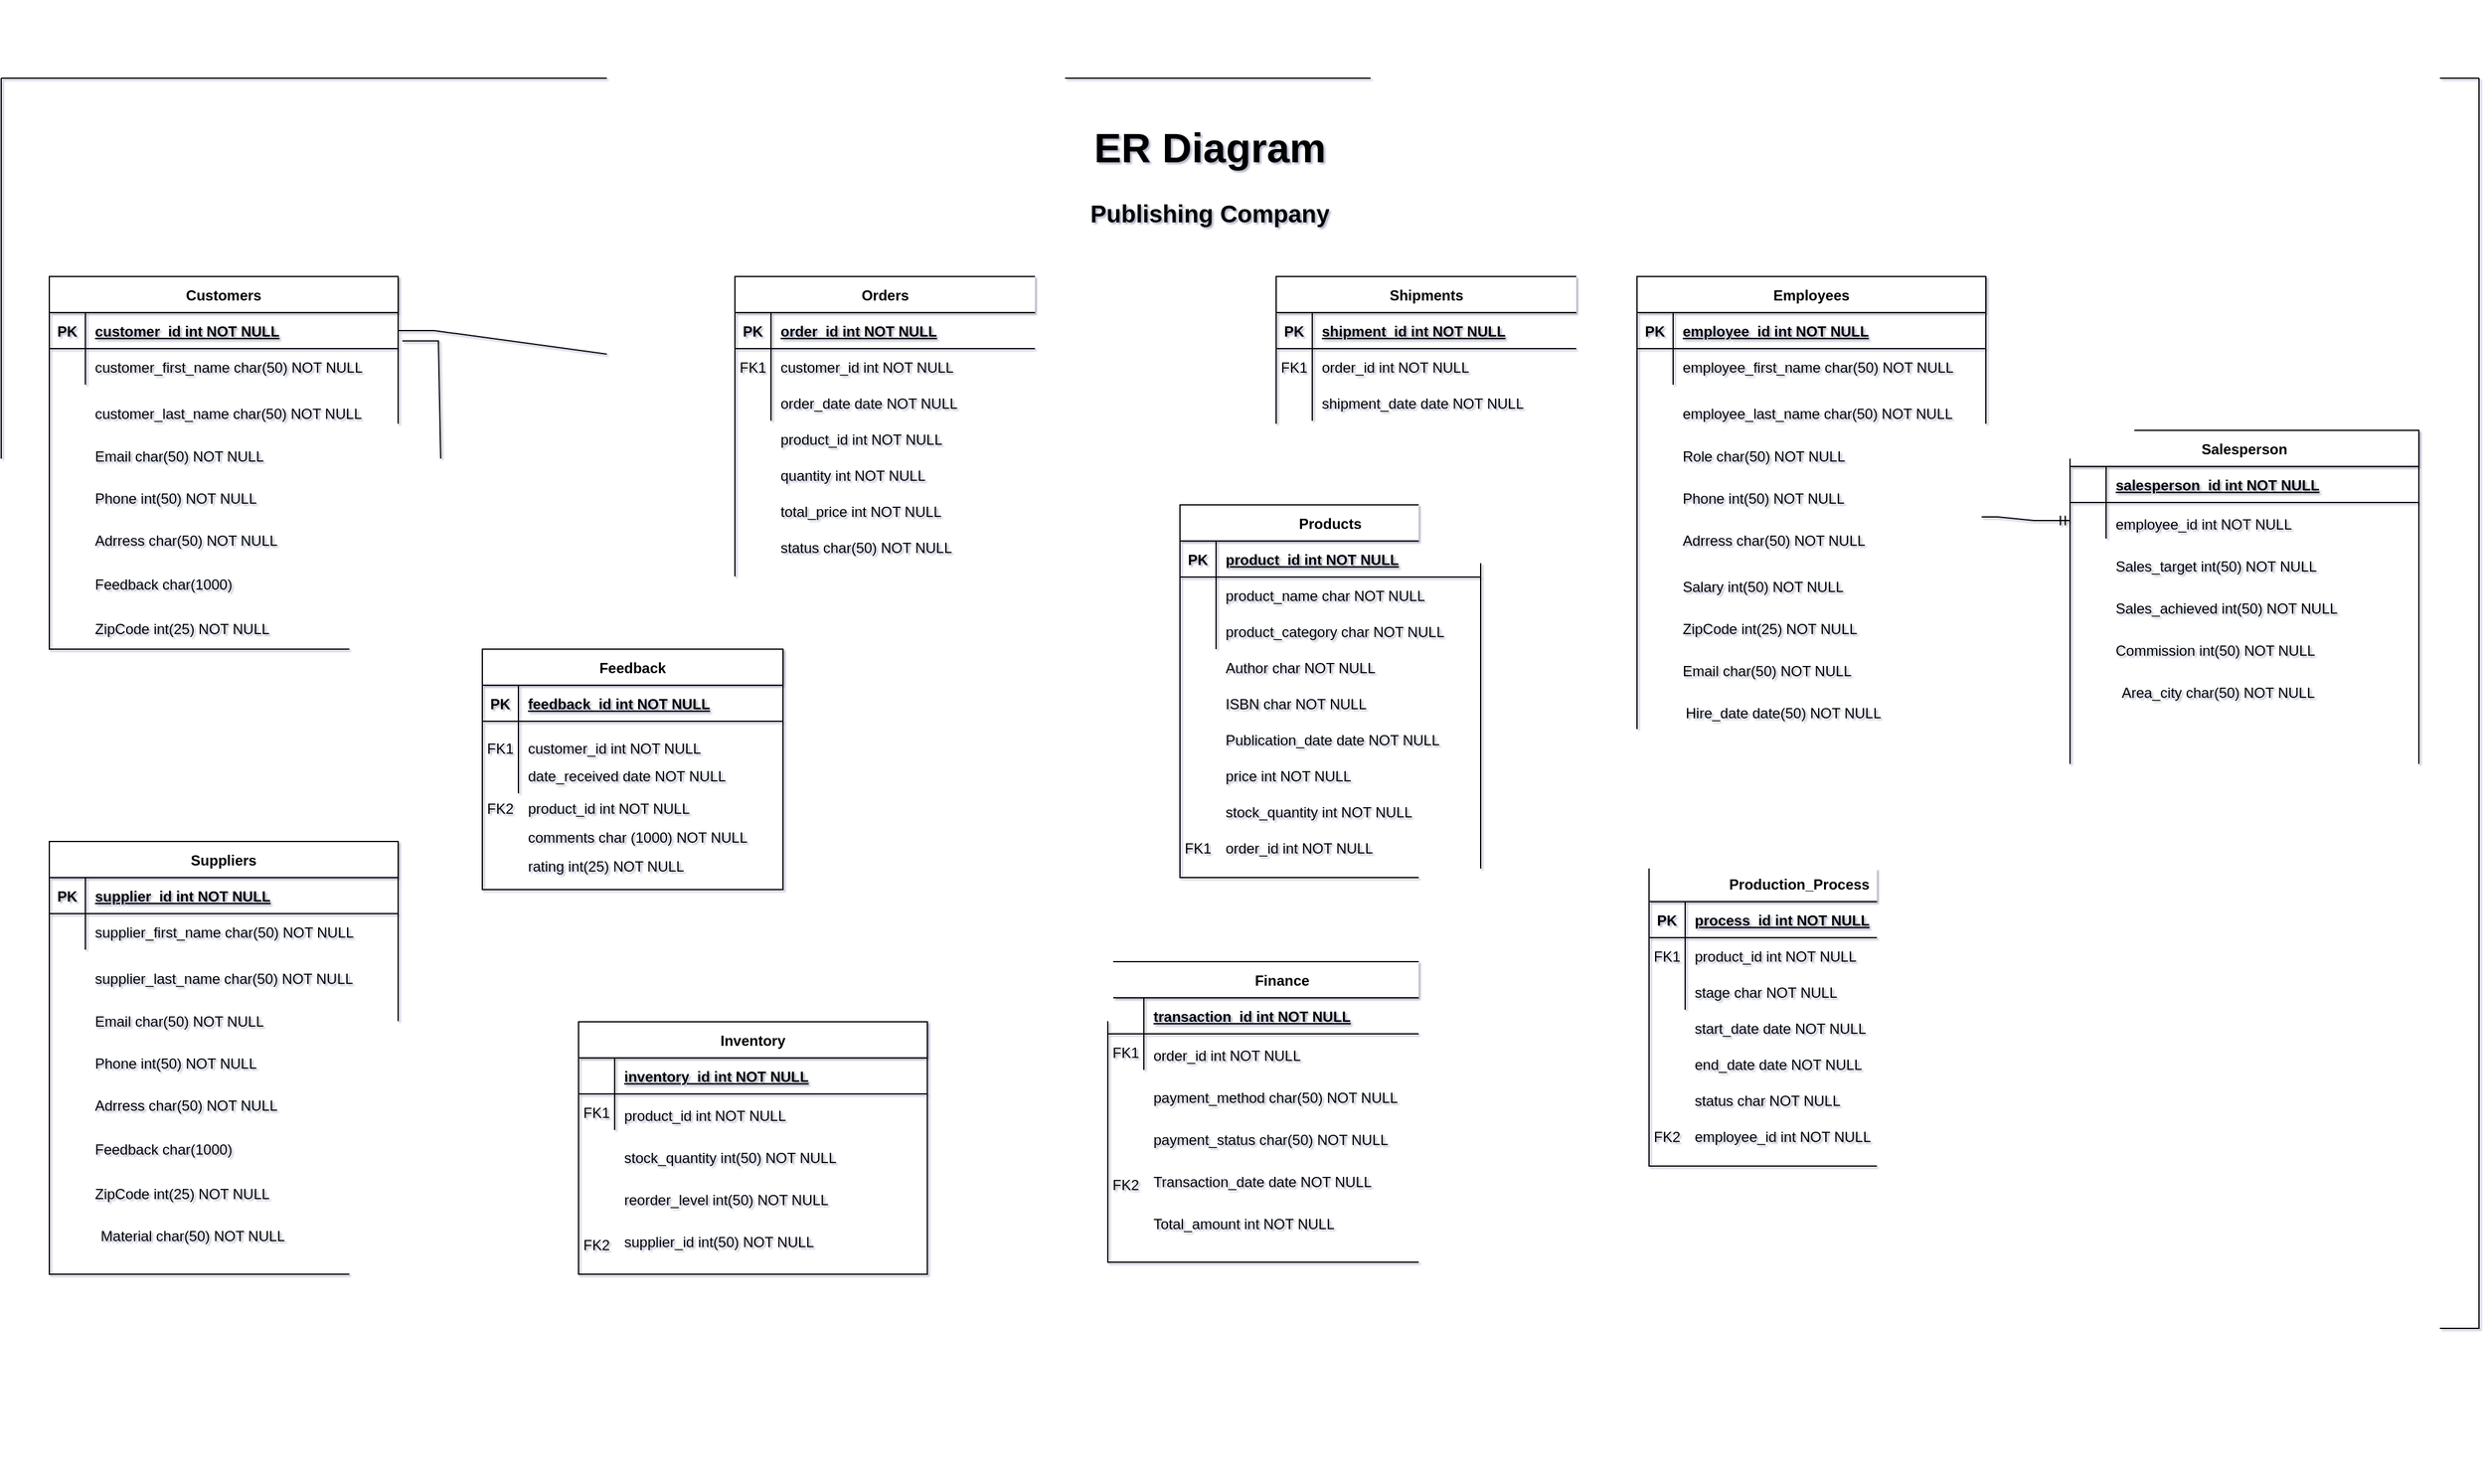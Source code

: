 <mxfile version="21.6.6" type="github">
  <diagram id="R2lEEEUBdFMjLlhIrx00" name="Page-1">
    <mxGraphModel dx="3033" dy="2351" grid="1" gridSize="10" guides="1" tooltips="1" connect="1" arrows="1" fold="1" page="1" pageScale="1" pageWidth="827" pageHeight="1169" background="#ffffff" math="0" shadow="1" extFonts="Permanent Marker^https://fonts.googleapis.com/css?family=Permanent+Marker">
      <root>
        <mxCell id="0" />
        <mxCell id="1" parent="0" />
        <mxCell id="C-vyLk0tnHw3VtMMgP7b-13" value="Shipments" style="shape=table;startSize=30;container=1;collapsible=1;childLayout=tableLayout;fixedRows=1;rowLines=0;fontStyle=1;align=center;resizeLast=1;" parent="1" vertex="1">
          <mxGeometry x="640" width="250" height="130" as="geometry" />
        </mxCell>
        <mxCell id="C-vyLk0tnHw3VtMMgP7b-14" value="" style="shape=partialRectangle;collapsible=0;dropTarget=0;pointerEvents=0;fillColor=none;points=[[0,0.5],[1,0.5]];portConstraint=eastwest;top=0;left=0;right=0;bottom=1;" parent="C-vyLk0tnHw3VtMMgP7b-13" vertex="1">
          <mxGeometry y="30" width="250" height="30" as="geometry" />
        </mxCell>
        <mxCell id="C-vyLk0tnHw3VtMMgP7b-15" value="PK" style="shape=partialRectangle;overflow=hidden;connectable=0;fillColor=none;top=0;left=0;bottom=0;right=0;fontStyle=1;" parent="C-vyLk0tnHw3VtMMgP7b-14" vertex="1">
          <mxGeometry width="30" height="30" as="geometry">
            <mxRectangle width="30" height="30" as="alternateBounds" />
          </mxGeometry>
        </mxCell>
        <mxCell id="C-vyLk0tnHw3VtMMgP7b-16" value="shipment_id int NOT NULL " style="shape=partialRectangle;overflow=hidden;connectable=0;fillColor=none;top=0;left=0;bottom=0;right=0;align=left;spacingLeft=6;fontStyle=5;" parent="C-vyLk0tnHw3VtMMgP7b-14" vertex="1">
          <mxGeometry x="30" width="220" height="30" as="geometry">
            <mxRectangle width="220" height="30" as="alternateBounds" />
          </mxGeometry>
        </mxCell>
        <mxCell id="C-vyLk0tnHw3VtMMgP7b-17" value="" style="shape=partialRectangle;collapsible=0;dropTarget=0;pointerEvents=0;fillColor=none;points=[[0,0.5],[1,0.5]];portConstraint=eastwest;top=0;left=0;right=0;bottom=0;" parent="C-vyLk0tnHw3VtMMgP7b-13" vertex="1">
          <mxGeometry y="60" width="250" height="30" as="geometry" />
        </mxCell>
        <mxCell id="C-vyLk0tnHw3VtMMgP7b-18" value="FK1" style="shape=partialRectangle;overflow=hidden;connectable=0;fillColor=none;top=0;left=0;bottom=0;right=0;" parent="C-vyLk0tnHw3VtMMgP7b-17" vertex="1">
          <mxGeometry width="30" height="30" as="geometry">
            <mxRectangle width="30" height="30" as="alternateBounds" />
          </mxGeometry>
        </mxCell>
        <mxCell id="C-vyLk0tnHw3VtMMgP7b-19" value="order_id int NOT NULL" style="shape=partialRectangle;overflow=hidden;connectable=0;fillColor=none;top=0;left=0;bottom=0;right=0;align=left;spacingLeft=6;" parent="C-vyLk0tnHw3VtMMgP7b-17" vertex="1">
          <mxGeometry x="30" width="220" height="30" as="geometry">
            <mxRectangle width="220" height="30" as="alternateBounds" />
          </mxGeometry>
        </mxCell>
        <mxCell id="C-vyLk0tnHw3VtMMgP7b-20" value="" style="shape=partialRectangle;collapsible=0;dropTarget=0;pointerEvents=0;fillColor=none;points=[[0,0.5],[1,0.5]];portConstraint=eastwest;top=0;left=0;right=0;bottom=0;" parent="C-vyLk0tnHw3VtMMgP7b-13" vertex="1">
          <mxGeometry y="90" width="250" height="30" as="geometry" />
        </mxCell>
        <mxCell id="C-vyLk0tnHw3VtMMgP7b-21" value="" style="shape=partialRectangle;overflow=hidden;connectable=0;fillColor=none;top=0;left=0;bottom=0;right=0;" parent="C-vyLk0tnHw3VtMMgP7b-20" vertex="1">
          <mxGeometry width="30" height="30" as="geometry">
            <mxRectangle width="30" height="30" as="alternateBounds" />
          </mxGeometry>
        </mxCell>
        <mxCell id="C-vyLk0tnHw3VtMMgP7b-22" value="shipment_date date NOT NULL" style="shape=partialRectangle;overflow=hidden;connectable=0;fillColor=none;top=0;left=0;bottom=0;right=0;align=left;spacingLeft=6;" parent="C-vyLk0tnHw3VtMMgP7b-20" vertex="1">
          <mxGeometry x="30" width="220" height="30" as="geometry">
            <mxRectangle width="220" height="30" as="alternateBounds" />
          </mxGeometry>
        </mxCell>
        <mxCell id="udcwQl4qBCl5VGq3n7zE-30" value="" style="group" vertex="1" connectable="0" parent="1">
          <mxGeometry x="-380" width="290" height="365" as="geometry" />
        </mxCell>
        <mxCell id="C-vyLk0tnHw3VtMMgP7b-23" value="Customers" style="shape=table;startSize=30;container=1;collapsible=1;childLayout=tableLayout;fixedRows=1;rowLines=0;fontStyle=1;align=center;resizeLast=1;" parent="udcwQl4qBCl5VGq3n7zE-30" vertex="1">
          <mxGeometry width="290" height="310" as="geometry" />
        </mxCell>
        <mxCell id="C-vyLk0tnHw3VtMMgP7b-24" value="" style="shape=partialRectangle;collapsible=0;dropTarget=0;pointerEvents=0;fillColor=none;points=[[0,0.5],[1,0.5]];portConstraint=eastwest;top=0;left=0;right=0;bottom=1;" parent="C-vyLk0tnHw3VtMMgP7b-23" vertex="1">
          <mxGeometry y="30" width="290" height="30" as="geometry" />
        </mxCell>
        <mxCell id="C-vyLk0tnHw3VtMMgP7b-25" value="PK" style="shape=partialRectangle;overflow=hidden;connectable=0;fillColor=none;top=0;left=0;bottom=0;right=0;fontStyle=1;" parent="C-vyLk0tnHw3VtMMgP7b-24" vertex="1">
          <mxGeometry width="30" height="30" as="geometry">
            <mxRectangle width="30" height="30" as="alternateBounds" />
          </mxGeometry>
        </mxCell>
        <mxCell id="C-vyLk0tnHw3VtMMgP7b-26" value="customer_id int NOT NULL " style="shape=partialRectangle;overflow=hidden;connectable=0;fillColor=none;top=0;left=0;bottom=0;right=0;align=left;spacingLeft=6;fontStyle=5;" parent="C-vyLk0tnHw3VtMMgP7b-24" vertex="1">
          <mxGeometry x="30" width="260" height="30" as="geometry">
            <mxRectangle width="260" height="30" as="alternateBounds" />
          </mxGeometry>
        </mxCell>
        <mxCell id="C-vyLk0tnHw3VtMMgP7b-27" value="" style="shape=partialRectangle;collapsible=0;dropTarget=0;pointerEvents=0;fillColor=none;points=[[0,0.5],[1,0.5]];portConstraint=eastwest;top=0;left=0;right=0;bottom=0;" parent="C-vyLk0tnHw3VtMMgP7b-23" vertex="1">
          <mxGeometry y="60" width="290" height="30" as="geometry" />
        </mxCell>
        <mxCell id="C-vyLk0tnHw3VtMMgP7b-28" value="" style="shape=partialRectangle;overflow=hidden;connectable=0;fillColor=none;top=0;left=0;bottom=0;right=0;" parent="C-vyLk0tnHw3VtMMgP7b-27" vertex="1">
          <mxGeometry width="30" height="30" as="geometry">
            <mxRectangle width="30" height="30" as="alternateBounds" />
          </mxGeometry>
        </mxCell>
        <mxCell id="C-vyLk0tnHw3VtMMgP7b-29" value="customer_first_name char(50) NOT NULL" style="shape=partialRectangle;overflow=hidden;connectable=0;fillColor=none;top=0;left=0;bottom=0;right=0;align=left;spacingLeft=6;" parent="C-vyLk0tnHw3VtMMgP7b-27" vertex="1">
          <mxGeometry x="30" width="260" height="30" as="geometry">
            <mxRectangle width="260" height="30" as="alternateBounds" />
          </mxGeometry>
        </mxCell>
        <mxCell id="udcwQl4qBCl5VGq3n7zE-39" value="" style="group" vertex="1" connectable="0" parent="udcwQl4qBCl5VGq3n7zE-30">
          <mxGeometry x="30" y="96.21" width="255.2" height="268.79" as="geometry" />
        </mxCell>
        <mxCell id="udcwQl4qBCl5VGq3n7zE-11" value="customer_last_name char(50) NOT NULL" style="shape=partialRectangle;overflow=hidden;connectable=0;fillColor=none;top=0;left=0;bottom=0;right=0;align=left;spacingLeft=6;" vertex="1" parent="udcwQl4qBCl5VGq3n7zE-39">
          <mxGeometry width="255.2" height="35.027" as="geometry">
            <mxRectangle width="220" height="30" as="alternateBounds" />
          </mxGeometry>
        </mxCell>
        <mxCell id="udcwQl4qBCl5VGq3n7zE-12" value="Email char(50) NOT NULL" style="shape=partialRectangle;overflow=hidden;connectable=0;fillColor=none;top=0;left=0;bottom=0;right=0;align=left;spacingLeft=6;" vertex="1" parent="udcwQl4qBCl5VGq3n7zE-39">
          <mxGeometry y="35.029" width="255.2" height="35.027" as="geometry">
            <mxRectangle width="220" height="30" as="alternateBounds" />
          </mxGeometry>
        </mxCell>
        <mxCell id="udcwQl4qBCl5VGq3n7zE-13" value="Phone int(50) NOT NULL" style="shape=partialRectangle;overflow=hidden;connectable=0;fillColor=none;top=0;left=0;bottom=0;right=0;align=left;spacingLeft=6;" vertex="1" parent="udcwQl4qBCl5VGq3n7zE-39">
          <mxGeometry y="70.058" width="255.2" height="35.027" as="geometry">
            <mxRectangle width="220" height="30" as="alternateBounds" />
          </mxGeometry>
        </mxCell>
        <mxCell id="udcwQl4qBCl5VGq3n7zE-14" value="Adrress char(50) NOT NULL" style="shape=partialRectangle;overflow=hidden;connectable=0;fillColor=none;top=0;left=0;bottom=0;right=0;align=left;spacingLeft=6;" vertex="1" parent="udcwQl4qBCl5VGq3n7zE-39">
          <mxGeometry y="105.085" width="255.2" height="35.027" as="geometry">
            <mxRectangle width="220" height="30" as="alternateBounds" />
          </mxGeometry>
        </mxCell>
        <mxCell id="udcwQl4qBCl5VGq3n7zE-15" value="ZipCode int(25) NOT NULL " style="shape=partialRectangle;overflow=hidden;connectable=0;fillColor=none;top=0;left=0;bottom=0;right=0;align=left;spacingLeft=6;" vertex="1" parent="udcwQl4qBCl5VGq3n7zE-39">
          <mxGeometry y="178.763" width="255.2" height="35.027" as="geometry">
            <mxRectangle width="220" height="30" as="alternateBounds" />
          </mxGeometry>
        </mxCell>
        <mxCell id="udcwQl4qBCl5VGq3n7zE-38" value="Feedback char(1000) " style="shape=partialRectangle;overflow=hidden;connectable=0;fillColor=none;top=0;left=0;bottom=0;right=0;align=left;spacingLeft=6;" vertex="1" parent="udcwQl4qBCl5VGq3n7zE-39">
          <mxGeometry y="140.112" width="255.2" height="38.651" as="geometry">
            <mxRectangle width="220" height="30" as="alternateBounds" />
          </mxGeometry>
        </mxCell>
        <mxCell id="udcwQl4qBCl5VGq3n7zE-40" value="" style="group" vertex="1" connectable="0" parent="1">
          <mxGeometry x="930" y="10" width="290.2" height="950" as="geometry" />
        </mxCell>
        <mxCell id="udcwQl4qBCl5VGq3n7zE-58" value="" style="shape=partialRectangle;overflow=hidden;connectable=0;fillColor=none;top=0;left=0;bottom=0;right=0;align=left;spacingLeft=6;" vertex="1" parent="udcwQl4qBCl5VGq3n7zE-40">
          <mxGeometry x="30" y="380.063" width="255.2" height="35.027" as="geometry">
            <mxRectangle width="220" height="30" as="alternateBounds" />
          </mxGeometry>
        </mxCell>
        <mxCell id="udcwQl4qBCl5VGq3n7zE-116" value="" style="group" vertex="1" connectable="0" parent="udcwQl4qBCl5VGq3n7zE-40">
          <mxGeometry x="10" y="-10" width="290.2" height="380.06" as="geometry" />
        </mxCell>
        <mxCell id="udcwQl4qBCl5VGq3n7zE-41" value="Employees" style="shape=table;startSize=30;container=1;collapsible=1;childLayout=tableLayout;fixedRows=1;rowLines=0;fontStyle=1;align=center;resizeLast=1;" vertex="1" parent="udcwQl4qBCl5VGq3n7zE-116">
          <mxGeometry width="290" height="380" as="geometry" />
        </mxCell>
        <mxCell id="udcwQl4qBCl5VGq3n7zE-42" value="" style="shape=partialRectangle;collapsible=0;dropTarget=0;pointerEvents=0;fillColor=none;points=[[0,0.5],[1,0.5]];portConstraint=eastwest;top=0;left=0;right=0;bottom=1;" vertex="1" parent="udcwQl4qBCl5VGq3n7zE-41">
          <mxGeometry y="30" width="290" height="30" as="geometry" />
        </mxCell>
        <mxCell id="udcwQl4qBCl5VGq3n7zE-43" value="PK" style="shape=partialRectangle;overflow=hidden;connectable=0;fillColor=none;top=0;left=0;bottom=0;right=0;fontStyle=1;" vertex="1" parent="udcwQl4qBCl5VGq3n7zE-42">
          <mxGeometry width="30" height="30" as="geometry">
            <mxRectangle width="30" height="30" as="alternateBounds" />
          </mxGeometry>
        </mxCell>
        <mxCell id="udcwQl4qBCl5VGq3n7zE-44" value="employee_id int NOT NULL " style="shape=partialRectangle;overflow=hidden;connectable=0;fillColor=none;top=0;left=0;bottom=0;right=0;align=left;spacingLeft=6;fontStyle=5;" vertex="1" parent="udcwQl4qBCl5VGq3n7zE-42">
          <mxGeometry x="30" width="260" height="30" as="geometry">
            <mxRectangle width="260" height="30" as="alternateBounds" />
          </mxGeometry>
        </mxCell>
        <mxCell id="udcwQl4qBCl5VGq3n7zE-45" value="" style="shape=partialRectangle;collapsible=0;dropTarget=0;pointerEvents=0;fillColor=none;points=[[0,0.5],[1,0.5]];portConstraint=eastwest;top=0;left=0;right=0;bottom=0;" vertex="1" parent="udcwQl4qBCl5VGq3n7zE-41">
          <mxGeometry y="60" width="290" height="30" as="geometry" />
        </mxCell>
        <mxCell id="udcwQl4qBCl5VGq3n7zE-46" value="" style="shape=partialRectangle;overflow=hidden;connectable=0;fillColor=none;top=0;left=0;bottom=0;right=0;" vertex="1" parent="udcwQl4qBCl5VGq3n7zE-45">
          <mxGeometry width="30" height="30" as="geometry">
            <mxRectangle width="30" height="30" as="alternateBounds" />
          </mxGeometry>
        </mxCell>
        <mxCell id="udcwQl4qBCl5VGq3n7zE-47" value="employee_first_name char(50) NOT NULL" style="shape=partialRectangle;overflow=hidden;connectable=0;fillColor=none;top=0;left=0;bottom=0;right=0;align=left;spacingLeft=6;" vertex="1" parent="udcwQl4qBCl5VGq3n7zE-45">
          <mxGeometry x="30" width="260" height="30" as="geometry">
            <mxRectangle width="260" height="30" as="alternateBounds" />
          </mxGeometry>
        </mxCell>
        <mxCell id="udcwQl4qBCl5VGq3n7zE-48" value="" style="group" vertex="1" connectable="0" parent="udcwQl4qBCl5VGq3n7zE-116">
          <mxGeometry x="30" y="96.21" width="260.2" height="213.79" as="geometry" />
        </mxCell>
        <mxCell id="udcwQl4qBCl5VGq3n7zE-49" value="employee_last_name char(50) NOT NULL" style="shape=partialRectangle;overflow=hidden;connectable=0;fillColor=none;top=0;left=0;bottom=0;right=0;align=left;spacingLeft=6;" vertex="1" parent="udcwQl4qBCl5VGq3n7zE-48">
          <mxGeometry width="255.2" height="35.027" as="geometry">
            <mxRectangle width="220" height="30" as="alternateBounds" />
          </mxGeometry>
        </mxCell>
        <mxCell id="udcwQl4qBCl5VGq3n7zE-50" value="Role char(50) NOT NULL" style="shape=partialRectangle;overflow=hidden;connectable=0;fillColor=none;top=0;left=0;bottom=0;right=0;align=left;spacingLeft=6;" vertex="1" parent="udcwQl4qBCl5VGq3n7zE-48">
          <mxGeometry y="35.029" width="255.2" height="35.027" as="geometry">
            <mxRectangle width="220" height="30" as="alternateBounds" />
          </mxGeometry>
        </mxCell>
        <mxCell id="udcwQl4qBCl5VGq3n7zE-51" value="Phone int(50) NOT NULL" style="shape=partialRectangle;overflow=hidden;connectable=0;fillColor=none;top=0;left=0;bottom=0;right=0;align=left;spacingLeft=6;" vertex="1" parent="udcwQl4qBCl5VGq3n7zE-48">
          <mxGeometry y="70.058" width="255.2" height="35.027" as="geometry">
            <mxRectangle width="220" height="30" as="alternateBounds" />
          </mxGeometry>
        </mxCell>
        <mxCell id="udcwQl4qBCl5VGq3n7zE-52" value="Adrress char(50) NOT NULL" style="shape=partialRectangle;overflow=hidden;connectable=0;fillColor=none;top=0;left=0;bottom=0;right=0;align=left;spacingLeft=6;" vertex="1" parent="udcwQl4qBCl5VGq3n7zE-48">
          <mxGeometry y="105.085" width="255.2" height="35.027" as="geometry">
            <mxRectangle width="220" height="30" as="alternateBounds" />
          </mxGeometry>
        </mxCell>
        <mxCell id="udcwQl4qBCl5VGq3n7zE-53" value="ZipCode int(25) NOT NULL " style="shape=partialRectangle;overflow=hidden;connectable=0;fillColor=none;top=0;left=0;bottom=0;right=0;align=left;spacingLeft=6;" vertex="1" parent="udcwQl4qBCl5VGq3n7zE-48">
          <mxGeometry y="178.763" width="255.2" height="35.027" as="geometry">
            <mxRectangle width="220" height="30" as="alternateBounds" />
          </mxGeometry>
        </mxCell>
        <mxCell id="udcwQl4qBCl5VGq3n7zE-55" value="Salary int(50) NOT NULL" style="shape=partialRectangle;overflow=hidden;connectable=0;fillColor=none;top=0;left=0;bottom=0;right=0;align=left;spacingLeft=6;" vertex="1" parent="udcwQl4qBCl5VGq3n7zE-48">
          <mxGeometry y="143.738" width="255.2" height="35.027" as="geometry">
            <mxRectangle width="220" height="30" as="alternateBounds" />
          </mxGeometry>
        </mxCell>
        <mxCell id="udcwQl4qBCl5VGq3n7zE-56" value="Email char(50) NOT NULL " style="shape=partialRectangle;overflow=hidden;connectable=0;fillColor=none;top=0;left=0;bottom=0;right=0;align=left;spacingLeft=6;" vertex="1" parent="udcwQl4qBCl5VGq3n7zE-116">
          <mxGeometry x="30" y="310.003" width="255.2" height="35.027" as="geometry">
            <mxRectangle width="220" height="30" as="alternateBounds" />
          </mxGeometry>
        </mxCell>
        <mxCell id="udcwQl4qBCl5VGq3n7zE-57" value="Hire_date date(50) NOT NULL " style="shape=partialRectangle;overflow=hidden;connectable=0;fillColor=none;top=0;left=0;bottom=0;right=0;align=left;spacingLeft=6;" vertex="1" parent="udcwQl4qBCl5VGq3n7zE-116">
          <mxGeometry x="32.5" y="345.033" width="255.2" height="35.027" as="geometry">
            <mxRectangle width="220" height="30" as="alternateBounds" />
          </mxGeometry>
        </mxCell>
        <mxCell id="udcwQl4qBCl5VGq3n7zE-119" value="" style="group" vertex="1" connectable="0" parent="udcwQl4qBCl5VGq3n7zE-40">
          <mxGeometry x="20" y="480" width="280" height="340" as="geometry" />
        </mxCell>
        <mxCell id="udcwQl4qBCl5VGq3n7zE-120" value="Production_Process" style="shape=table;startSize=30;container=1;collapsible=1;childLayout=tableLayout;fixedRows=1;rowLines=0;fontStyle=1;align=center;resizeLast=1;" vertex="1" parent="udcwQl4qBCl5VGq3n7zE-119">
          <mxGeometry width="250" height="250" as="geometry" />
        </mxCell>
        <mxCell id="udcwQl4qBCl5VGq3n7zE-121" value="" style="shape=partialRectangle;collapsible=0;dropTarget=0;pointerEvents=0;fillColor=none;points=[[0,0.5],[1,0.5]];portConstraint=eastwest;top=0;left=0;right=0;bottom=1;" vertex="1" parent="udcwQl4qBCl5VGq3n7zE-120">
          <mxGeometry y="30" width="250" height="30" as="geometry" />
        </mxCell>
        <mxCell id="udcwQl4qBCl5VGq3n7zE-122" value="PK" style="shape=partialRectangle;overflow=hidden;connectable=0;fillColor=none;top=0;left=0;bottom=0;right=0;fontStyle=1;" vertex="1" parent="udcwQl4qBCl5VGq3n7zE-121">
          <mxGeometry width="30" height="30" as="geometry">
            <mxRectangle width="30" height="30" as="alternateBounds" />
          </mxGeometry>
        </mxCell>
        <mxCell id="udcwQl4qBCl5VGq3n7zE-123" value="process_id int NOT NULL " style="shape=partialRectangle;overflow=hidden;connectable=0;fillColor=none;top=0;left=0;bottom=0;right=0;align=left;spacingLeft=6;fontStyle=5;" vertex="1" parent="udcwQl4qBCl5VGq3n7zE-121">
          <mxGeometry x="30" width="220" height="30" as="geometry">
            <mxRectangle width="220" height="30" as="alternateBounds" />
          </mxGeometry>
        </mxCell>
        <mxCell id="udcwQl4qBCl5VGq3n7zE-124" value="" style="shape=partialRectangle;collapsible=0;dropTarget=0;pointerEvents=0;fillColor=none;points=[[0,0.5],[1,0.5]];portConstraint=eastwest;top=0;left=0;right=0;bottom=0;" vertex="1" parent="udcwQl4qBCl5VGq3n7zE-120">
          <mxGeometry y="60" width="250" height="30" as="geometry" />
        </mxCell>
        <mxCell id="udcwQl4qBCl5VGq3n7zE-125" value="" style="shape=partialRectangle;overflow=hidden;connectable=0;fillColor=none;top=0;left=0;bottom=0;right=0;" vertex="1" parent="udcwQl4qBCl5VGq3n7zE-124">
          <mxGeometry width="30" height="30" as="geometry">
            <mxRectangle width="30" height="30" as="alternateBounds" />
          </mxGeometry>
        </mxCell>
        <mxCell id="udcwQl4qBCl5VGq3n7zE-126" value="product_id int NOT NULL" style="shape=partialRectangle;overflow=hidden;connectable=0;fillColor=none;top=0;left=0;bottom=0;right=0;align=left;spacingLeft=6;" vertex="1" parent="udcwQl4qBCl5VGq3n7zE-124">
          <mxGeometry x="30" width="220" height="30" as="geometry">
            <mxRectangle width="220" height="30" as="alternateBounds" />
          </mxGeometry>
        </mxCell>
        <mxCell id="udcwQl4qBCl5VGq3n7zE-127" value="" style="shape=partialRectangle;collapsible=0;dropTarget=0;pointerEvents=0;fillColor=none;points=[[0,0.5],[1,0.5]];portConstraint=eastwest;top=0;left=0;right=0;bottom=0;" vertex="1" parent="udcwQl4qBCl5VGq3n7zE-120">
          <mxGeometry y="90" width="250" height="30" as="geometry" />
        </mxCell>
        <mxCell id="udcwQl4qBCl5VGq3n7zE-128" value="" style="shape=partialRectangle;overflow=hidden;connectable=0;fillColor=none;top=0;left=0;bottom=0;right=0;" vertex="1" parent="udcwQl4qBCl5VGq3n7zE-127">
          <mxGeometry width="30" height="30" as="geometry">
            <mxRectangle width="30" height="30" as="alternateBounds" />
          </mxGeometry>
        </mxCell>
        <mxCell id="udcwQl4qBCl5VGq3n7zE-129" value="" style="shape=partialRectangle;overflow=hidden;connectable=0;fillColor=none;top=0;left=0;bottom=0;right=0;align=left;spacingLeft=6;" vertex="1" parent="udcwQl4qBCl5VGq3n7zE-127">
          <mxGeometry x="30" width="220" height="30" as="geometry">
            <mxRectangle width="220" height="30" as="alternateBounds" />
          </mxGeometry>
        </mxCell>
        <mxCell id="udcwQl4qBCl5VGq3n7zE-130" value="" style="shape=partialRectangle;overflow=hidden;connectable=0;fillColor=none;top=0;left=0;bottom=0;right=0;align=left;spacingLeft=6;" vertex="1" parent="udcwQl4qBCl5VGq3n7zE-119">
          <mxGeometry x="30" y="120" width="220" height="30" as="geometry">
            <mxRectangle width="220" height="30" as="alternateBounds" />
          </mxGeometry>
        </mxCell>
        <mxCell id="udcwQl4qBCl5VGq3n7zE-131" value="" style="shape=partialRectangle;overflow=hidden;connectable=0;fillColor=none;top=0;left=0;bottom=0;right=0;align=left;spacingLeft=6;" vertex="1" parent="udcwQl4qBCl5VGq3n7zE-119">
          <mxGeometry x="30" y="180" width="220" height="30" as="geometry">
            <mxRectangle width="220" height="30" as="alternateBounds" />
          </mxGeometry>
        </mxCell>
        <mxCell id="udcwQl4qBCl5VGq3n7zE-132" value="" style="shape=partialRectangle;overflow=hidden;connectable=0;fillColor=none;top=0;left=0;bottom=0;right=0;align=left;spacingLeft=6;" vertex="1" parent="udcwQl4qBCl5VGq3n7zE-119">
          <mxGeometry x="30" y="150" width="220" height="30" as="geometry">
            <mxRectangle width="220" height="30" as="alternateBounds" />
          </mxGeometry>
        </mxCell>
        <mxCell id="udcwQl4qBCl5VGq3n7zE-133" value="" style="shape=partialRectangle;overflow=hidden;connectable=0;fillColor=none;top=0;left=0;bottom=0;right=0;align=left;spacingLeft=6;" vertex="1" parent="udcwQl4qBCl5VGq3n7zE-119">
          <mxGeometry x="30" y="210" width="220" height="30" as="geometry">
            <mxRectangle width="220" height="30" as="alternateBounds" />
          </mxGeometry>
        </mxCell>
        <mxCell id="udcwQl4qBCl5VGq3n7zE-136" value="stage char NOT NULL" style="shape=partialRectangle;overflow=hidden;connectable=0;fillColor=none;top=0;left=0;bottom=0;right=0;align=left;spacingLeft=6;" vertex="1" parent="udcwQl4qBCl5VGq3n7zE-119">
          <mxGeometry x="30" y="90" width="220" height="30" as="geometry">
            <mxRectangle width="220" height="30" as="alternateBounds" />
          </mxGeometry>
        </mxCell>
        <mxCell id="udcwQl4qBCl5VGq3n7zE-135" value="start_date date NOT NULL" style="shape=partialRectangle;overflow=hidden;connectable=0;fillColor=none;top=0;left=0;bottom=0;right=0;align=left;spacingLeft=6;" vertex="1" parent="udcwQl4qBCl5VGq3n7zE-119">
          <mxGeometry x="30" y="120" width="220" height="30" as="geometry">
            <mxRectangle width="220" height="30" as="alternateBounds" />
          </mxGeometry>
        </mxCell>
        <mxCell id="udcwQl4qBCl5VGq3n7zE-134" value="end_date date NOT NULL" style="shape=partialRectangle;overflow=hidden;connectable=0;fillColor=none;top=0;left=0;bottom=0;right=0;align=left;spacingLeft=6;" vertex="1" parent="udcwQl4qBCl5VGq3n7zE-119">
          <mxGeometry x="30" y="150" width="220" height="30" as="geometry">
            <mxRectangle width="220" height="30" as="alternateBounds" />
          </mxGeometry>
        </mxCell>
        <mxCell id="udcwQl4qBCl5VGq3n7zE-139" value="status char NOT NULL" style="shape=partialRectangle;overflow=hidden;connectable=0;fillColor=none;top=0;left=0;bottom=0;right=0;align=left;spacingLeft=6;" vertex="1" parent="udcwQl4qBCl5VGq3n7zE-119">
          <mxGeometry x="30" y="180" width="220" height="30" as="geometry">
            <mxRectangle width="220" height="30" as="alternateBounds" />
          </mxGeometry>
        </mxCell>
        <mxCell id="udcwQl4qBCl5VGq3n7zE-140" value="employee_id int NOT NULL " style="shape=partialRectangle;overflow=hidden;connectable=0;fillColor=none;top=0;left=0;bottom=0;right=0;align=left;spacingLeft=6;fontStyle=0;" vertex="1" parent="udcwQl4qBCl5VGq3n7zE-119">
          <mxGeometry x="30" y="210" width="220" height="30" as="geometry">
            <mxRectangle width="220" height="30" as="alternateBounds" />
          </mxGeometry>
        </mxCell>
        <mxCell id="udcwQl4qBCl5VGq3n7zE-141" value="FK2" style="shape=partialRectangle;overflow=hidden;connectable=0;fillColor=none;top=0;left=0;bottom=0;right=0;" vertex="1" parent="udcwQl4qBCl5VGq3n7zE-119">
          <mxGeometry y="210" width="30" height="30" as="geometry">
            <mxRectangle width="30" height="30" as="alternateBounds" />
          </mxGeometry>
        </mxCell>
        <mxCell id="udcwQl4qBCl5VGq3n7zE-215" value="FK1" style="shape=partialRectangle;overflow=hidden;connectable=0;fillColor=none;top=0;left=0;bottom=0;right=0;" vertex="1" parent="udcwQl4qBCl5VGq3n7zE-119">
          <mxGeometry y="60" width="30" height="30" as="geometry">
            <mxRectangle width="30" height="30" as="alternateBounds" />
          </mxGeometry>
        </mxCell>
        <mxCell id="udcwQl4qBCl5VGq3n7zE-321" value="" style="edgeStyle=entityRelationEdgeStyle;fontSize=12;html=1;endArrow=ERmandOne;startArrow=ERmandOne;rounded=0;" edge="1" parent="udcwQl4qBCl5VGq3n7zE-40" target="udcwQl4qBCl5VGq3n7zE-120">
          <mxGeometry width="100" height="100" relative="1" as="geometry">
            <mxPoint x="300" y="110" as="sourcePoint" />
            <mxPoint x="-50" y="680" as="targetPoint" />
          </mxGeometry>
        </mxCell>
        <mxCell id="udcwQl4qBCl5VGq3n7zE-66" value="" style="group" vertex="1" connectable="0" parent="1">
          <mxGeometry x="-380" y="470" width="290" height="360" as="geometry" />
        </mxCell>
        <mxCell id="udcwQl4qBCl5VGq3n7zE-67" value="Suppliers" style="shape=table;startSize=30;container=1;collapsible=1;childLayout=tableLayout;fixedRows=1;rowLines=0;fontStyle=1;align=center;resizeLast=1;" vertex="1" parent="udcwQl4qBCl5VGq3n7zE-66">
          <mxGeometry width="290" height="360" as="geometry" />
        </mxCell>
        <mxCell id="udcwQl4qBCl5VGq3n7zE-68" value="" style="shape=partialRectangle;collapsible=0;dropTarget=0;pointerEvents=0;fillColor=none;points=[[0,0.5],[1,0.5]];portConstraint=eastwest;top=0;left=0;right=0;bottom=1;" vertex="1" parent="udcwQl4qBCl5VGq3n7zE-67">
          <mxGeometry y="30" width="290" height="30" as="geometry" />
        </mxCell>
        <mxCell id="udcwQl4qBCl5VGq3n7zE-69" value="PK" style="shape=partialRectangle;overflow=hidden;connectable=0;fillColor=none;top=0;left=0;bottom=0;right=0;fontStyle=1;" vertex="1" parent="udcwQl4qBCl5VGq3n7zE-68">
          <mxGeometry width="30" height="30" as="geometry">
            <mxRectangle width="30" height="30" as="alternateBounds" />
          </mxGeometry>
        </mxCell>
        <mxCell id="udcwQl4qBCl5VGq3n7zE-70" value="supplier_id int NOT NULL " style="shape=partialRectangle;overflow=hidden;connectable=0;fillColor=none;top=0;left=0;bottom=0;right=0;align=left;spacingLeft=6;fontStyle=5;" vertex="1" parent="udcwQl4qBCl5VGq3n7zE-68">
          <mxGeometry x="30" width="260" height="30" as="geometry">
            <mxRectangle width="260" height="30" as="alternateBounds" />
          </mxGeometry>
        </mxCell>
        <mxCell id="udcwQl4qBCl5VGq3n7zE-71" value="" style="shape=partialRectangle;collapsible=0;dropTarget=0;pointerEvents=0;fillColor=none;points=[[0,0.5],[1,0.5]];portConstraint=eastwest;top=0;left=0;right=0;bottom=0;" vertex="1" parent="udcwQl4qBCl5VGq3n7zE-67">
          <mxGeometry y="60" width="290" height="30" as="geometry" />
        </mxCell>
        <mxCell id="udcwQl4qBCl5VGq3n7zE-72" value="" style="shape=partialRectangle;overflow=hidden;connectable=0;fillColor=none;top=0;left=0;bottom=0;right=0;" vertex="1" parent="udcwQl4qBCl5VGq3n7zE-71">
          <mxGeometry width="30" height="30" as="geometry">
            <mxRectangle width="30" height="30" as="alternateBounds" />
          </mxGeometry>
        </mxCell>
        <mxCell id="udcwQl4qBCl5VGq3n7zE-73" value="supplier_first_name char(50) NOT NULL" style="shape=partialRectangle;overflow=hidden;connectable=0;fillColor=none;top=0;left=0;bottom=0;right=0;align=left;spacingLeft=6;" vertex="1" parent="udcwQl4qBCl5VGq3n7zE-71">
          <mxGeometry x="30" width="260" height="30" as="geometry">
            <mxRectangle width="260" height="30" as="alternateBounds" />
          </mxGeometry>
        </mxCell>
        <mxCell id="udcwQl4qBCl5VGq3n7zE-74" value="" style="group" vertex="1" connectable="0" parent="udcwQl4qBCl5VGq3n7zE-66">
          <mxGeometry x="30" y="96.21" width="255.2" height="213.79" as="geometry" />
        </mxCell>
        <mxCell id="udcwQl4qBCl5VGq3n7zE-75" value="supplier_last_name char(50) NOT NULL" style="shape=partialRectangle;overflow=hidden;connectable=0;fillColor=none;top=0;left=0;bottom=0;right=0;align=left;spacingLeft=6;" vertex="1" parent="udcwQl4qBCl5VGq3n7zE-74">
          <mxGeometry width="255.2" height="35.027" as="geometry">
            <mxRectangle width="220" height="30" as="alternateBounds" />
          </mxGeometry>
        </mxCell>
        <mxCell id="udcwQl4qBCl5VGq3n7zE-76" value="Email char(50) NOT NULL" style="shape=partialRectangle;overflow=hidden;connectable=0;fillColor=none;top=0;left=0;bottom=0;right=0;align=left;spacingLeft=6;" vertex="1" parent="udcwQl4qBCl5VGq3n7zE-74">
          <mxGeometry y="35.029" width="255.2" height="35.027" as="geometry">
            <mxRectangle width="220" height="30" as="alternateBounds" />
          </mxGeometry>
        </mxCell>
        <mxCell id="udcwQl4qBCl5VGq3n7zE-77" value="Phone int(50) NOT NULL" style="shape=partialRectangle;overflow=hidden;connectable=0;fillColor=none;top=0;left=0;bottom=0;right=0;align=left;spacingLeft=6;" vertex="1" parent="udcwQl4qBCl5VGq3n7zE-74">
          <mxGeometry y="70.058" width="255.2" height="35.027" as="geometry">
            <mxRectangle width="220" height="30" as="alternateBounds" />
          </mxGeometry>
        </mxCell>
        <mxCell id="udcwQl4qBCl5VGq3n7zE-78" value="Adrress char(50) NOT NULL" style="shape=partialRectangle;overflow=hidden;connectable=0;fillColor=none;top=0;left=0;bottom=0;right=0;align=left;spacingLeft=6;" vertex="1" parent="udcwQl4qBCl5VGq3n7zE-74">
          <mxGeometry y="105.085" width="255.2" height="35.027" as="geometry">
            <mxRectangle width="220" height="30" as="alternateBounds" />
          </mxGeometry>
        </mxCell>
        <mxCell id="udcwQl4qBCl5VGq3n7zE-79" value="ZipCode int(25) NOT NULL " style="shape=partialRectangle;overflow=hidden;connectable=0;fillColor=none;top=0;left=0;bottom=0;right=0;align=left;spacingLeft=6;" vertex="1" parent="udcwQl4qBCl5VGq3n7zE-74">
          <mxGeometry y="178.763" width="255.2" height="35.027" as="geometry">
            <mxRectangle width="220" height="30" as="alternateBounds" />
          </mxGeometry>
        </mxCell>
        <mxCell id="udcwQl4qBCl5VGq3n7zE-80" value="Feedback char(1000) " style="shape=partialRectangle;overflow=hidden;connectable=0;fillColor=none;top=0;left=0;bottom=0;right=0;align=left;spacingLeft=6;" vertex="1" parent="udcwQl4qBCl5VGq3n7zE-74">
          <mxGeometry y="140.112" width="255.2" height="38.651" as="geometry">
            <mxRectangle width="220" height="30" as="alternateBounds" />
          </mxGeometry>
        </mxCell>
        <mxCell id="udcwQl4qBCl5VGq3n7zE-81" value="Material char(50) NOT NULL " style="shape=partialRectangle;overflow=hidden;connectable=0;fillColor=none;top=0;left=0;bottom=0;right=0;align=left;spacingLeft=6;" vertex="1" parent="udcwQl4qBCl5VGq3n7zE-66">
          <mxGeometry x="34.8" y="310.003" width="255.2" height="35.027" as="geometry">
            <mxRectangle width="220" height="30" as="alternateBounds" />
          </mxGeometry>
        </mxCell>
        <mxCell id="udcwQl4qBCl5VGq3n7zE-96" value="" style="group" vertex="1" connectable="0" parent="1">
          <mxGeometry x="-20" y="310" width="289" height="200" as="geometry" />
        </mxCell>
        <mxCell id="udcwQl4qBCl5VGq3n7zE-92" value="customer_id int NOT NULL" style="shape=partialRectangle;overflow=hidden;connectable=0;fillColor=none;top=0;left=0;bottom=0;right=0;align=left;spacingLeft=6;" vertex="1" parent="udcwQl4qBCl5VGq3n7zE-96">
          <mxGeometry x="30" y="70" width="220" height="24" as="geometry">
            <mxRectangle width="220" height="30" as="alternateBounds" />
          </mxGeometry>
        </mxCell>
        <mxCell id="udcwQl4qBCl5VGq3n7zE-142" value="FK2" style="shape=partialRectangle;overflow=hidden;connectable=0;fillColor=none;top=0;left=0;bottom=0;right=0;" vertex="1" parent="udcwQl4qBCl5VGq3n7zE-96">
          <mxGeometry y="117" width="30" height="30" as="geometry">
            <mxRectangle width="30" height="30" as="alternateBounds" />
          </mxGeometry>
        </mxCell>
        <mxCell id="udcwQl4qBCl5VGq3n7zE-87" value="FK1" style="shape=partialRectangle;overflow=hidden;connectable=0;fillColor=none;top=0;left=0;bottom=0;right=0;" vertex="1" parent="udcwQl4qBCl5VGq3n7zE-96">
          <mxGeometry y="67" width="30" height="30" as="geometry">
            <mxRectangle width="30" height="30" as="alternateBounds" />
          </mxGeometry>
        </mxCell>
        <mxCell id="udcwQl4qBCl5VGq3n7zE-159" value="" style="group" vertex="1" connectable="0" parent="udcwQl4qBCl5VGq3n7zE-96">
          <mxGeometry width="289" height="200" as="geometry" />
        </mxCell>
        <mxCell id="udcwQl4qBCl5VGq3n7zE-82" value="Feedback" style="shape=table;startSize=30;container=1;collapsible=1;childLayout=tableLayout;fixedRows=1;rowLines=0;fontStyle=1;align=center;resizeLast=1;" vertex="1" parent="udcwQl4qBCl5VGq3n7zE-159">
          <mxGeometry width="250" height="200" as="geometry" />
        </mxCell>
        <mxCell id="udcwQl4qBCl5VGq3n7zE-83" value="" style="shape=partialRectangle;collapsible=0;dropTarget=0;pointerEvents=0;fillColor=none;points=[[0,0.5],[1,0.5]];portConstraint=eastwest;top=0;left=0;right=0;bottom=1;" vertex="1" parent="udcwQl4qBCl5VGq3n7zE-82">
          <mxGeometry y="30" width="250" height="30" as="geometry" />
        </mxCell>
        <mxCell id="udcwQl4qBCl5VGq3n7zE-84" value="PK" style="shape=partialRectangle;overflow=hidden;connectable=0;fillColor=none;top=0;left=0;bottom=0;right=0;fontStyle=1;" vertex="1" parent="udcwQl4qBCl5VGq3n7zE-83">
          <mxGeometry width="30" height="30" as="geometry">
            <mxRectangle width="30" height="30" as="alternateBounds" />
          </mxGeometry>
        </mxCell>
        <mxCell id="udcwQl4qBCl5VGq3n7zE-85" value="feedback_id int NOT NULL" style="shape=partialRectangle;overflow=hidden;connectable=0;fillColor=none;top=0;left=0;bottom=0;right=0;align=left;spacingLeft=6;fontStyle=5;" vertex="1" parent="udcwQl4qBCl5VGq3n7zE-83">
          <mxGeometry x="30" width="220" height="30" as="geometry">
            <mxRectangle width="220" height="30" as="alternateBounds" />
          </mxGeometry>
        </mxCell>
        <mxCell id="udcwQl4qBCl5VGq3n7zE-86" value="" style="shape=partialRectangle;collapsible=0;dropTarget=0;pointerEvents=0;fillColor=none;points=[[0,0.5],[1,0.5]];portConstraint=eastwest;top=0;left=0;right=0;bottom=0;" vertex="1" parent="udcwQl4qBCl5VGq3n7zE-82">
          <mxGeometry y="60" width="250" height="30" as="geometry" />
        </mxCell>
        <mxCell id="udcwQl4qBCl5VGq3n7zE-88" value="" style="shape=partialRectangle;overflow=hidden;connectable=0;fillColor=none;top=0;left=0;bottom=0;right=0;align=left;spacingLeft=6;" vertex="1" parent="udcwQl4qBCl5VGq3n7zE-86">
          <mxGeometry width="250" height="30" as="geometry">
            <mxRectangle width="250" height="30" as="alternateBounds" />
          </mxGeometry>
        </mxCell>
        <mxCell id="udcwQl4qBCl5VGq3n7zE-89" value="" style="shape=partialRectangle;collapsible=0;dropTarget=0;pointerEvents=0;fillColor=none;points=[[0,0.5],[1,0.5]];portConstraint=eastwest;top=0;left=0;right=0;bottom=0;" vertex="1" parent="udcwQl4qBCl5VGq3n7zE-82">
          <mxGeometry y="90" width="250" height="30" as="geometry" />
        </mxCell>
        <mxCell id="udcwQl4qBCl5VGq3n7zE-90" value="" style="shape=partialRectangle;overflow=hidden;connectable=0;fillColor=none;top=0;left=0;bottom=0;right=0;" vertex="1" parent="udcwQl4qBCl5VGq3n7zE-89">
          <mxGeometry width="30" height="30" as="geometry">
            <mxRectangle width="30" height="30" as="alternateBounds" />
          </mxGeometry>
        </mxCell>
        <mxCell id="udcwQl4qBCl5VGq3n7zE-91" value="date_received date NOT NULL" style="shape=partialRectangle;overflow=hidden;connectable=0;fillColor=none;top=0;left=0;bottom=0;right=0;align=left;spacingLeft=6;" vertex="1" parent="udcwQl4qBCl5VGq3n7zE-89">
          <mxGeometry x="30" width="220" height="30" as="geometry">
            <mxRectangle width="220" height="30" as="alternateBounds" />
          </mxGeometry>
        </mxCell>
        <mxCell id="udcwQl4qBCl5VGq3n7zE-93" value="comments char (1000) NOT NULL" style="shape=partialRectangle;overflow=hidden;connectable=0;fillColor=none;top=0;left=0;bottom=0;right=0;align=left;spacingLeft=6;" vertex="1" parent="udcwQl4qBCl5VGq3n7zE-159">
          <mxGeometry x="30" y="144" width="220" height="24" as="geometry">
            <mxRectangle width="220" height="30" as="alternateBounds" />
          </mxGeometry>
        </mxCell>
        <mxCell id="udcwQl4qBCl5VGq3n7zE-94" value="rating int(25) NOT NULL" style="shape=partialRectangle;overflow=hidden;connectable=0;fillColor=none;top=0;left=0;bottom=0;right=0;align=left;spacingLeft=6;" vertex="1" parent="udcwQl4qBCl5VGq3n7zE-159">
          <mxGeometry x="30" y="168" width="220" height="24" as="geometry">
            <mxRectangle width="220" height="30" as="alternateBounds" />
          </mxGeometry>
        </mxCell>
        <mxCell id="udcwQl4qBCl5VGq3n7zE-95" value="product_id int NOT NULL" style="shape=partialRectangle;overflow=hidden;connectable=0;fillColor=none;top=0;left=0;bottom=0;right=0;align=left;spacingLeft=6;" vertex="1" parent="udcwQl4qBCl5VGq3n7zE-159">
          <mxGeometry x="30" y="120" width="220" height="24" as="geometry">
            <mxRectangle width="220" height="30" as="alternateBounds" />
          </mxGeometry>
        </mxCell>
        <mxCell id="udcwQl4qBCl5VGq3n7zE-97" value="" style="group" vertex="1" connectable="0" parent="1">
          <mxGeometry x="190" width="250" height="250" as="geometry" />
        </mxCell>
        <mxCell id="C-vyLk0tnHw3VtMMgP7b-2" value="Orders" style="shape=table;startSize=30;container=1;collapsible=1;childLayout=tableLayout;fixedRows=1;rowLines=0;fontStyle=1;align=center;resizeLast=1;" parent="udcwQl4qBCl5VGq3n7zE-97" vertex="1">
          <mxGeometry width="250" height="250" as="geometry" />
        </mxCell>
        <mxCell id="C-vyLk0tnHw3VtMMgP7b-3" value="" style="shape=partialRectangle;collapsible=0;dropTarget=0;pointerEvents=0;fillColor=none;points=[[0,0.5],[1,0.5]];portConstraint=eastwest;top=0;left=0;right=0;bottom=1;" parent="C-vyLk0tnHw3VtMMgP7b-2" vertex="1">
          <mxGeometry y="30" width="250" height="30" as="geometry" />
        </mxCell>
        <mxCell id="C-vyLk0tnHw3VtMMgP7b-4" value="PK" style="shape=partialRectangle;overflow=hidden;connectable=0;fillColor=none;top=0;left=0;bottom=0;right=0;fontStyle=1;" parent="C-vyLk0tnHw3VtMMgP7b-3" vertex="1">
          <mxGeometry width="30" height="30" as="geometry">
            <mxRectangle width="30" height="30" as="alternateBounds" />
          </mxGeometry>
        </mxCell>
        <mxCell id="C-vyLk0tnHw3VtMMgP7b-5" value="order_id int NOT NULL " style="shape=partialRectangle;overflow=hidden;connectable=0;fillColor=none;top=0;left=0;bottom=0;right=0;align=left;spacingLeft=6;fontStyle=5;" parent="C-vyLk0tnHw3VtMMgP7b-3" vertex="1">
          <mxGeometry x="30" width="220" height="30" as="geometry">
            <mxRectangle width="220" height="30" as="alternateBounds" />
          </mxGeometry>
        </mxCell>
        <mxCell id="C-vyLk0tnHw3VtMMgP7b-6" value="" style="shape=partialRectangle;collapsible=0;dropTarget=0;pointerEvents=0;fillColor=none;points=[[0,0.5],[1,0.5]];portConstraint=eastwest;top=0;left=0;right=0;bottom=0;" parent="C-vyLk0tnHw3VtMMgP7b-2" vertex="1">
          <mxGeometry y="60" width="250" height="30" as="geometry" />
        </mxCell>
        <mxCell id="C-vyLk0tnHw3VtMMgP7b-7" value="FK1" style="shape=partialRectangle;overflow=hidden;connectable=0;fillColor=none;top=0;left=0;bottom=0;right=0;" parent="C-vyLk0tnHw3VtMMgP7b-6" vertex="1">
          <mxGeometry width="30" height="30" as="geometry">
            <mxRectangle width="30" height="30" as="alternateBounds" />
          </mxGeometry>
        </mxCell>
        <mxCell id="C-vyLk0tnHw3VtMMgP7b-8" value="customer_id int NOT NULL" style="shape=partialRectangle;overflow=hidden;connectable=0;fillColor=none;top=0;left=0;bottom=0;right=0;align=left;spacingLeft=6;" parent="C-vyLk0tnHw3VtMMgP7b-6" vertex="1">
          <mxGeometry x="30" width="220" height="30" as="geometry">
            <mxRectangle width="220" height="30" as="alternateBounds" />
          </mxGeometry>
        </mxCell>
        <mxCell id="C-vyLk0tnHw3VtMMgP7b-9" value="" style="shape=partialRectangle;collapsible=0;dropTarget=0;pointerEvents=0;fillColor=none;points=[[0,0.5],[1,0.5]];portConstraint=eastwest;top=0;left=0;right=0;bottom=0;" parent="C-vyLk0tnHw3VtMMgP7b-2" vertex="1">
          <mxGeometry y="90" width="250" height="30" as="geometry" />
        </mxCell>
        <mxCell id="C-vyLk0tnHw3VtMMgP7b-10" value="" style="shape=partialRectangle;overflow=hidden;connectable=0;fillColor=none;top=0;left=0;bottom=0;right=0;" parent="C-vyLk0tnHw3VtMMgP7b-9" vertex="1">
          <mxGeometry width="30" height="30" as="geometry">
            <mxRectangle width="30" height="30" as="alternateBounds" />
          </mxGeometry>
        </mxCell>
        <mxCell id="C-vyLk0tnHw3VtMMgP7b-11" value="order_date date NOT NULL" style="shape=partialRectangle;overflow=hidden;connectable=0;fillColor=none;top=0;left=0;bottom=0;right=0;align=left;spacingLeft=6;" parent="C-vyLk0tnHw3VtMMgP7b-9" vertex="1">
          <mxGeometry x="30" width="220" height="30" as="geometry">
            <mxRectangle width="220" height="30" as="alternateBounds" />
          </mxGeometry>
        </mxCell>
        <mxCell id="udcwQl4qBCl5VGq3n7zE-59" value="product_id int NOT NULL" style="shape=partialRectangle;overflow=hidden;connectable=0;fillColor=none;top=0;left=0;bottom=0;right=0;align=left;spacingLeft=6;" vertex="1" parent="udcwQl4qBCl5VGq3n7zE-97">
          <mxGeometry x="30" y="120" width="170" height="30" as="geometry">
            <mxRectangle width="220" height="30" as="alternateBounds" />
          </mxGeometry>
        </mxCell>
        <mxCell id="udcwQl4qBCl5VGq3n7zE-60" value="total_price int NOT NULL" style="shape=partialRectangle;overflow=hidden;connectable=0;fillColor=none;top=0;left=0;bottom=0;right=0;align=left;spacingLeft=6;" vertex="1" parent="udcwQl4qBCl5VGq3n7zE-97">
          <mxGeometry x="30" y="180" width="220" height="30" as="geometry">
            <mxRectangle width="220" height="30" as="alternateBounds" />
          </mxGeometry>
        </mxCell>
        <mxCell id="udcwQl4qBCl5VGq3n7zE-63" value="quantity int NOT NULL" style="shape=partialRectangle;overflow=hidden;connectable=0;fillColor=none;top=0;left=0;bottom=0;right=0;align=left;spacingLeft=6;" vertex="1" parent="udcwQl4qBCl5VGq3n7zE-97">
          <mxGeometry x="30" y="150" width="220" height="30" as="geometry">
            <mxRectangle width="220" height="30" as="alternateBounds" />
          </mxGeometry>
        </mxCell>
        <mxCell id="udcwQl4qBCl5VGq3n7zE-65" value="status char(50) NOT NULL" style="shape=partialRectangle;overflow=hidden;connectable=0;fillColor=none;top=0;left=0;bottom=0;right=0;align=left;spacingLeft=6;" vertex="1" parent="udcwQl4qBCl5VGq3n7zE-97">
          <mxGeometry x="30" y="210" width="220" height="30" as="geometry">
            <mxRectangle width="220" height="30" as="alternateBounds" />
          </mxGeometry>
        </mxCell>
        <mxCell id="udcwQl4qBCl5VGq3n7zE-98" value="" style="group" vertex="1" connectable="0" parent="1">
          <mxGeometry x="1200" y="-230" width="390.2" height="738" as="geometry" />
        </mxCell>
        <mxCell id="udcwQl4qBCl5VGq3n7zE-115" value="" style="shape=partialRectangle;overflow=hidden;connectable=0;fillColor=none;top=0;left=0;bottom=0;right=0;align=left;spacingLeft=6;" vertex="1" parent="udcwQl4qBCl5VGq3n7zE-98">
          <mxGeometry x="30" y="380.063" width="255.2" height="35.027" as="geometry">
            <mxRectangle width="220" height="30" as="alternateBounds" />
          </mxGeometry>
        </mxCell>
        <mxCell id="udcwQl4qBCl5VGq3n7zE-117" value="" style="group" vertex="1" connectable="0" parent="udcwQl4qBCl5VGq3n7zE-98">
          <mxGeometry x="100" y="358" width="290.2" height="380" as="geometry" />
        </mxCell>
        <mxCell id="udcwQl4qBCl5VGq3n7zE-99" value="Salesperson" style="shape=table;startSize=30;container=1;collapsible=1;childLayout=tableLayout;fixedRows=1;rowLines=0;fontStyle=1;align=center;resizeLast=1;" vertex="1" parent="udcwQl4qBCl5VGq3n7zE-117">
          <mxGeometry width="290" height="290" as="geometry" />
        </mxCell>
        <mxCell id="udcwQl4qBCl5VGq3n7zE-100" value="" style="shape=partialRectangle;collapsible=0;dropTarget=0;pointerEvents=0;fillColor=none;points=[[0,0.5],[1,0.5]];portConstraint=eastwest;top=0;left=0;right=0;bottom=1;" vertex="1" parent="udcwQl4qBCl5VGq3n7zE-99">
          <mxGeometry y="30" width="290" height="30" as="geometry" />
        </mxCell>
        <mxCell id="udcwQl4qBCl5VGq3n7zE-101" value="" style="shape=partialRectangle;overflow=hidden;connectable=0;fillColor=none;top=0;left=0;bottom=0;right=0;fontStyle=1;" vertex="1" parent="udcwQl4qBCl5VGq3n7zE-100">
          <mxGeometry width="30" height="30" as="geometry">
            <mxRectangle width="30" height="30" as="alternateBounds" />
          </mxGeometry>
        </mxCell>
        <mxCell id="udcwQl4qBCl5VGq3n7zE-102" value="salesperson_id int NOT NULL " style="shape=partialRectangle;overflow=hidden;connectable=0;fillColor=none;top=0;left=0;bottom=0;right=0;align=left;spacingLeft=6;fontStyle=5;" vertex="1" parent="udcwQl4qBCl5VGq3n7zE-100">
          <mxGeometry x="30" width="260" height="30" as="geometry">
            <mxRectangle width="260" height="30" as="alternateBounds" />
          </mxGeometry>
        </mxCell>
        <mxCell id="udcwQl4qBCl5VGq3n7zE-103" value="" style="shape=partialRectangle;collapsible=0;dropTarget=0;pointerEvents=0;fillColor=none;points=[[0,0.5],[1,0.5]];portConstraint=eastwest;top=0;left=0;right=0;bottom=0;" vertex="1" parent="udcwQl4qBCl5VGq3n7zE-99">
          <mxGeometry y="60" width="290" height="30" as="geometry" />
        </mxCell>
        <mxCell id="udcwQl4qBCl5VGq3n7zE-104" value="" style="shape=partialRectangle;overflow=hidden;connectable=0;fillColor=none;top=0;left=0;bottom=0;right=0;" vertex="1" parent="udcwQl4qBCl5VGq3n7zE-103">
          <mxGeometry width="30" height="30" as="geometry">
            <mxRectangle width="30" height="30" as="alternateBounds" />
          </mxGeometry>
        </mxCell>
        <mxCell id="udcwQl4qBCl5VGq3n7zE-105" value="" style="shape=partialRectangle;overflow=hidden;connectable=0;fillColor=none;top=0;left=0;bottom=0;right=0;align=left;spacingLeft=6;" vertex="1" parent="udcwQl4qBCl5VGq3n7zE-103">
          <mxGeometry x="30" width="260" height="30" as="geometry">
            <mxRectangle width="260" height="30" as="alternateBounds" />
          </mxGeometry>
        </mxCell>
        <mxCell id="udcwQl4qBCl5VGq3n7zE-106" value="" style="group" vertex="1" connectable="0" parent="udcwQl4qBCl5VGq3n7zE-117">
          <mxGeometry x="30" y="60.0" width="260.2" height="213.79" as="geometry" />
        </mxCell>
        <mxCell id="udcwQl4qBCl5VGq3n7zE-107" value="employee_id int NOT NULL" style="shape=partialRectangle;overflow=hidden;connectable=0;fillColor=none;top=0;left=0;bottom=0;right=0;align=left;spacingLeft=6;" vertex="1" parent="udcwQl4qBCl5VGq3n7zE-106">
          <mxGeometry width="255.2" height="35.027" as="geometry">
            <mxRectangle width="220" height="30" as="alternateBounds" />
          </mxGeometry>
        </mxCell>
        <mxCell id="udcwQl4qBCl5VGq3n7zE-108" value="Sales_target int(50) NOT NULL" style="shape=partialRectangle;overflow=hidden;connectable=0;fillColor=none;top=0;left=0;bottom=0;right=0;align=left;spacingLeft=6;" vertex="1" parent="udcwQl4qBCl5VGq3n7zE-106">
          <mxGeometry y="35.029" width="255.2" height="35.027" as="geometry">
            <mxRectangle width="220" height="30" as="alternateBounds" />
          </mxGeometry>
        </mxCell>
        <mxCell id="udcwQl4qBCl5VGq3n7zE-109" value="Sales_achieved int(50) NOT NULL" style="shape=partialRectangle;overflow=hidden;connectable=0;fillColor=none;top=0;left=0;bottom=0;right=0;align=left;spacingLeft=6;" vertex="1" parent="udcwQl4qBCl5VGq3n7zE-106">
          <mxGeometry y="70.058" width="255.2" height="35.027" as="geometry">
            <mxRectangle width="220" height="30" as="alternateBounds" />
          </mxGeometry>
        </mxCell>
        <mxCell id="udcwQl4qBCl5VGq3n7zE-110" value="Commission int(50) NOT NULL" style="shape=partialRectangle;overflow=hidden;connectable=0;fillColor=none;top=0;left=0;bottom=0;right=0;align=left;spacingLeft=6;" vertex="1" parent="udcwQl4qBCl5VGq3n7zE-106">
          <mxGeometry y="105.085" width="255.2" height="35.027" as="geometry">
            <mxRectangle width="220" height="30" as="alternateBounds" />
          </mxGeometry>
        </mxCell>
        <mxCell id="udcwQl4qBCl5VGq3n7zE-332" value="Area_city char(50) NOT NULL" style="shape=partialRectangle;overflow=hidden;connectable=0;fillColor=none;top=0;left=0;bottom=0;right=0;align=left;spacingLeft=6;" vertex="1" parent="udcwQl4qBCl5VGq3n7zE-106">
          <mxGeometry x="5" y="140.115" width="255.2" height="35.027" as="geometry">
            <mxRectangle width="220" height="30" as="alternateBounds" />
          </mxGeometry>
        </mxCell>
        <mxCell id="udcwQl4qBCl5VGq3n7zE-177" value="" style="group" vertex="1" connectable="0" parent="1">
          <mxGeometry x="60" y="620" width="290.2" height="380" as="geometry" />
        </mxCell>
        <mxCell id="udcwQl4qBCl5VGq3n7zE-178" value="Inventory" style="shape=table;startSize=30;container=1;collapsible=1;childLayout=tableLayout;fixedRows=1;rowLines=0;fontStyle=1;align=center;resizeLast=1;" vertex="1" parent="udcwQl4qBCl5VGq3n7zE-177">
          <mxGeometry width="290" height="210" as="geometry" />
        </mxCell>
        <mxCell id="udcwQl4qBCl5VGq3n7zE-179" value="" style="shape=partialRectangle;collapsible=0;dropTarget=0;pointerEvents=0;fillColor=none;points=[[0,0.5],[1,0.5]];portConstraint=eastwest;top=0;left=0;right=0;bottom=1;" vertex="1" parent="udcwQl4qBCl5VGq3n7zE-178">
          <mxGeometry y="30" width="290" height="30" as="geometry" />
        </mxCell>
        <mxCell id="udcwQl4qBCl5VGq3n7zE-180" value="" style="shape=partialRectangle;overflow=hidden;connectable=0;fillColor=none;top=0;left=0;bottom=0;right=0;fontStyle=1;" vertex="1" parent="udcwQl4qBCl5VGq3n7zE-179">
          <mxGeometry width="30" height="30" as="geometry">
            <mxRectangle width="30" height="30" as="alternateBounds" />
          </mxGeometry>
        </mxCell>
        <mxCell id="udcwQl4qBCl5VGq3n7zE-181" value="inventory_id int NOT NULL " style="shape=partialRectangle;overflow=hidden;connectable=0;fillColor=none;top=0;left=0;bottom=0;right=0;align=left;spacingLeft=6;fontStyle=5;" vertex="1" parent="udcwQl4qBCl5VGq3n7zE-179">
          <mxGeometry x="30" width="260" height="30" as="geometry">
            <mxRectangle width="260" height="30" as="alternateBounds" />
          </mxGeometry>
        </mxCell>
        <mxCell id="udcwQl4qBCl5VGq3n7zE-182" value="" style="shape=partialRectangle;collapsible=0;dropTarget=0;pointerEvents=0;fillColor=none;points=[[0,0.5],[1,0.5]];portConstraint=eastwest;top=0;left=0;right=0;bottom=0;" vertex="1" parent="udcwQl4qBCl5VGq3n7zE-178">
          <mxGeometry y="60" width="290" height="30" as="geometry" />
        </mxCell>
        <mxCell id="udcwQl4qBCl5VGq3n7zE-183" value="" style="shape=partialRectangle;overflow=hidden;connectable=0;fillColor=none;top=0;left=0;bottom=0;right=0;" vertex="1" parent="udcwQl4qBCl5VGq3n7zE-182">
          <mxGeometry width="30" height="30" as="geometry">
            <mxRectangle width="30" height="30" as="alternateBounds" />
          </mxGeometry>
        </mxCell>
        <mxCell id="udcwQl4qBCl5VGq3n7zE-184" value="" style="shape=partialRectangle;overflow=hidden;connectable=0;fillColor=none;top=0;left=0;bottom=0;right=0;align=left;spacingLeft=6;" vertex="1" parent="udcwQl4qBCl5VGq3n7zE-182">
          <mxGeometry x="30" width="260" height="30" as="geometry">
            <mxRectangle width="260" height="30" as="alternateBounds" />
          </mxGeometry>
        </mxCell>
        <mxCell id="udcwQl4qBCl5VGq3n7zE-185" value="" style="group" vertex="1" connectable="0" parent="udcwQl4qBCl5VGq3n7zE-177">
          <mxGeometry x="30" y="60.0" width="260.2" height="213.79" as="geometry" />
        </mxCell>
        <mxCell id="udcwQl4qBCl5VGq3n7zE-186" value="product_id int NOT NULL" style="shape=partialRectangle;overflow=hidden;connectable=0;fillColor=none;top=0;left=0;bottom=0;right=0;align=left;spacingLeft=6;" vertex="1" parent="udcwQl4qBCl5VGq3n7zE-185">
          <mxGeometry width="255.2" height="35.027" as="geometry">
            <mxRectangle width="220" height="30" as="alternateBounds" />
          </mxGeometry>
        </mxCell>
        <mxCell id="udcwQl4qBCl5VGq3n7zE-187" value="stock_quantity int(50) NOT NULL" style="shape=partialRectangle;overflow=hidden;connectable=0;fillColor=none;top=0;left=0;bottom=0;right=0;align=left;spacingLeft=6;" vertex="1" parent="udcwQl4qBCl5VGq3n7zE-185">
          <mxGeometry y="35.029" width="255.2" height="35.027" as="geometry">
            <mxRectangle width="220" height="30" as="alternateBounds" />
          </mxGeometry>
        </mxCell>
        <mxCell id="udcwQl4qBCl5VGq3n7zE-188" value="reorder_level int(50) NOT NULL" style="shape=partialRectangle;overflow=hidden;connectable=0;fillColor=none;top=0;left=0;bottom=0;right=0;align=left;spacingLeft=6;" vertex="1" parent="udcwQl4qBCl5VGq3n7zE-185">
          <mxGeometry y="70.058" width="255.2" height="35.027" as="geometry">
            <mxRectangle width="220" height="30" as="alternateBounds" />
          </mxGeometry>
        </mxCell>
        <mxCell id="udcwQl4qBCl5VGq3n7zE-189" value="supplier_id int(50) NOT NULL" style="shape=partialRectangle;overflow=hidden;connectable=0;fillColor=none;top=0;left=0;bottom=0;right=0;align=left;spacingLeft=6;" vertex="1" parent="udcwQl4qBCl5VGq3n7zE-185">
          <mxGeometry y="105.085" width="255.2" height="35.027" as="geometry">
            <mxRectangle width="220" height="30" as="alternateBounds" />
          </mxGeometry>
        </mxCell>
        <mxCell id="udcwQl4qBCl5VGq3n7zE-190" value="FK1" style="shape=partialRectangle;overflow=hidden;connectable=0;fillColor=none;top=0;left=0;bottom=0;right=0;" vertex="1" parent="udcwQl4qBCl5VGq3n7zE-177">
          <mxGeometry y="60" width="30" height="30" as="geometry">
            <mxRectangle width="30" height="30" as="alternateBounds" />
          </mxGeometry>
        </mxCell>
        <mxCell id="udcwQl4qBCl5VGq3n7zE-191" value="FK2" style="shape=partialRectangle;overflow=hidden;connectable=0;fillColor=none;top=0;left=0;bottom=0;right=0;" vertex="1" parent="udcwQl4qBCl5VGq3n7zE-177">
          <mxGeometry y="170" width="30" height="30" as="geometry">
            <mxRectangle width="30" height="30" as="alternateBounds" />
          </mxGeometry>
        </mxCell>
        <mxCell id="udcwQl4qBCl5VGq3n7zE-192" value="" style="group" vertex="1" connectable="0" parent="1">
          <mxGeometry x="560" y="190" width="280" height="340" as="geometry" />
        </mxCell>
        <mxCell id="udcwQl4qBCl5VGq3n7zE-193" value="Products" style="shape=table;startSize=30;container=1;collapsible=1;childLayout=tableLayout;fixedRows=1;rowLines=0;fontStyle=1;align=center;resizeLast=1;" vertex="1" parent="udcwQl4qBCl5VGq3n7zE-192">
          <mxGeometry width="250" height="310" as="geometry" />
        </mxCell>
        <mxCell id="udcwQl4qBCl5VGq3n7zE-194" value="" style="shape=partialRectangle;collapsible=0;dropTarget=0;pointerEvents=0;fillColor=none;points=[[0,0.5],[1,0.5]];portConstraint=eastwest;top=0;left=0;right=0;bottom=1;" vertex="1" parent="udcwQl4qBCl5VGq3n7zE-193">
          <mxGeometry y="30" width="250" height="30" as="geometry" />
        </mxCell>
        <mxCell id="udcwQl4qBCl5VGq3n7zE-195" value="PK" style="shape=partialRectangle;overflow=hidden;connectable=0;fillColor=none;top=0;left=0;bottom=0;right=0;fontStyle=1;" vertex="1" parent="udcwQl4qBCl5VGq3n7zE-194">
          <mxGeometry width="30" height="30" as="geometry">
            <mxRectangle width="30" height="30" as="alternateBounds" />
          </mxGeometry>
        </mxCell>
        <mxCell id="udcwQl4qBCl5VGq3n7zE-196" value="product_id int NOT NULL " style="shape=partialRectangle;overflow=hidden;connectable=0;fillColor=none;top=0;left=0;bottom=0;right=0;align=left;spacingLeft=6;fontStyle=5;" vertex="1" parent="udcwQl4qBCl5VGq3n7zE-194">
          <mxGeometry x="30" width="220" height="30" as="geometry">
            <mxRectangle width="220" height="30" as="alternateBounds" />
          </mxGeometry>
        </mxCell>
        <mxCell id="udcwQl4qBCl5VGq3n7zE-197" value="" style="shape=partialRectangle;collapsible=0;dropTarget=0;pointerEvents=0;fillColor=none;points=[[0,0.5],[1,0.5]];portConstraint=eastwest;top=0;left=0;right=0;bottom=0;" vertex="1" parent="udcwQl4qBCl5VGq3n7zE-193">
          <mxGeometry y="60" width="250" height="30" as="geometry" />
        </mxCell>
        <mxCell id="udcwQl4qBCl5VGq3n7zE-198" value="" style="shape=partialRectangle;overflow=hidden;connectable=0;fillColor=none;top=0;left=0;bottom=0;right=0;" vertex="1" parent="udcwQl4qBCl5VGq3n7zE-197">
          <mxGeometry width="30" height="30" as="geometry">
            <mxRectangle width="30" height="30" as="alternateBounds" />
          </mxGeometry>
        </mxCell>
        <mxCell id="udcwQl4qBCl5VGq3n7zE-199" value="product_name char NOT NULL" style="shape=partialRectangle;overflow=hidden;connectable=0;fillColor=none;top=0;left=0;bottom=0;right=0;align=left;spacingLeft=6;" vertex="1" parent="udcwQl4qBCl5VGq3n7zE-197">
          <mxGeometry x="30" width="220" height="30" as="geometry">
            <mxRectangle width="220" height="30" as="alternateBounds" />
          </mxGeometry>
        </mxCell>
        <mxCell id="udcwQl4qBCl5VGq3n7zE-200" value="" style="shape=partialRectangle;collapsible=0;dropTarget=0;pointerEvents=0;fillColor=none;points=[[0,0.5],[1,0.5]];portConstraint=eastwest;top=0;left=0;right=0;bottom=0;" vertex="1" parent="udcwQl4qBCl5VGq3n7zE-193">
          <mxGeometry y="90" width="250" height="30" as="geometry" />
        </mxCell>
        <mxCell id="udcwQl4qBCl5VGq3n7zE-201" value="" style="shape=partialRectangle;overflow=hidden;connectable=0;fillColor=none;top=0;left=0;bottom=0;right=0;" vertex="1" parent="udcwQl4qBCl5VGq3n7zE-200">
          <mxGeometry width="30" height="30" as="geometry">
            <mxRectangle width="30" height="30" as="alternateBounds" />
          </mxGeometry>
        </mxCell>
        <mxCell id="udcwQl4qBCl5VGq3n7zE-202" value="" style="shape=partialRectangle;overflow=hidden;connectable=0;fillColor=none;top=0;left=0;bottom=0;right=0;align=left;spacingLeft=6;" vertex="1" parent="udcwQl4qBCl5VGq3n7zE-200">
          <mxGeometry x="30" width="220" height="30" as="geometry">
            <mxRectangle width="220" height="30" as="alternateBounds" />
          </mxGeometry>
        </mxCell>
        <mxCell id="udcwQl4qBCl5VGq3n7zE-203" value="" style="shape=partialRectangle;overflow=hidden;connectable=0;fillColor=none;top=0;left=0;bottom=0;right=0;align=left;spacingLeft=6;" vertex="1" parent="udcwQl4qBCl5VGq3n7zE-192">
          <mxGeometry x="30" y="120" width="220" height="30" as="geometry">
            <mxRectangle width="220" height="30" as="alternateBounds" />
          </mxGeometry>
        </mxCell>
        <mxCell id="udcwQl4qBCl5VGq3n7zE-204" value="" style="shape=partialRectangle;overflow=hidden;connectable=0;fillColor=none;top=0;left=0;bottom=0;right=0;align=left;spacingLeft=6;" vertex="1" parent="udcwQl4qBCl5VGq3n7zE-192">
          <mxGeometry x="30" y="180" width="220" height="30" as="geometry">
            <mxRectangle width="220" height="30" as="alternateBounds" />
          </mxGeometry>
        </mxCell>
        <mxCell id="udcwQl4qBCl5VGq3n7zE-205" value="" style="shape=partialRectangle;overflow=hidden;connectable=0;fillColor=none;top=0;left=0;bottom=0;right=0;align=left;spacingLeft=6;" vertex="1" parent="udcwQl4qBCl5VGq3n7zE-192">
          <mxGeometry x="30" y="150" width="220" height="30" as="geometry">
            <mxRectangle width="220" height="30" as="alternateBounds" />
          </mxGeometry>
        </mxCell>
        <mxCell id="udcwQl4qBCl5VGq3n7zE-206" value="" style="shape=partialRectangle;overflow=hidden;connectable=0;fillColor=none;top=0;left=0;bottom=0;right=0;align=left;spacingLeft=6;" vertex="1" parent="udcwQl4qBCl5VGq3n7zE-192">
          <mxGeometry x="30" y="210" width="220" height="30" as="geometry">
            <mxRectangle width="220" height="30" as="alternateBounds" />
          </mxGeometry>
        </mxCell>
        <mxCell id="udcwQl4qBCl5VGq3n7zE-207" value="Publication_date date NOT NULL" style="shape=partialRectangle;overflow=hidden;connectable=0;fillColor=none;top=0;left=0;bottom=0;right=0;align=left;spacingLeft=6;" vertex="1" parent="udcwQl4qBCl5VGq3n7zE-192">
          <mxGeometry x="30" y="180" width="220" height="30" as="geometry">
            <mxRectangle width="220" height="30" as="alternateBounds" />
          </mxGeometry>
        </mxCell>
        <mxCell id="udcwQl4qBCl5VGq3n7zE-208" value="product_category char NOT NULL" style="shape=partialRectangle;overflow=hidden;connectable=0;fillColor=none;top=0;left=0;bottom=0;right=0;align=left;spacingLeft=6;" vertex="1" parent="udcwQl4qBCl5VGq3n7zE-192">
          <mxGeometry x="30" y="90" width="220" height="30" as="geometry">
            <mxRectangle width="220" height="30" as="alternateBounds" />
          </mxGeometry>
        </mxCell>
        <mxCell id="udcwQl4qBCl5VGq3n7zE-209" value="Author char NOT NULL" style="shape=partialRectangle;overflow=hidden;connectable=0;fillColor=none;top=0;left=0;bottom=0;right=0;align=left;spacingLeft=6;" vertex="1" parent="udcwQl4qBCl5VGq3n7zE-192">
          <mxGeometry x="30" y="120" width="220" height="30" as="geometry">
            <mxRectangle width="220" height="30" as="alternateBounds" />
          </mxGeometry>
        </mxCell>
        <mxCell id="udcwQl4qBCl5VGq3n7zE-210" value="ISBN char NOT NULL" style="shape=partialRectangle;overflow=hidden;connectable=0;fillColor=none;top=0;left=0;bottom=0;right=0;align=left;spacingLeft=6;" vertex="1" parent="udcwQl4qBCl5VGq3n7zE-192">
          <mxGeometry x="30" y="150" width="220" height="30" as="geometry">
            <mxRectangle width="220" height="30" as="alternateBounds" />
          </mxGeometry>
        </mxCell>
        <mxCell id="udcwQl4qBCl5VGq3n7zE-211" value="price int NOT NULL" style="shape=partialRectangle;overflow=hidden;connectable=0;fillColor=none;top=0;left=0;bottom=0;right=0;align=left;spacingLeft=6;" vertex="1" parent="udcwQl4qBCl5VGq3n7zE-192">
          <mxGeometry x="30" y="210" width="220" height="30" as="geometry">
            <mxRectangle width="220" height="30" as="alternateBounds" />
          </mxGeometry>
        </mxCell>
        <mxCell id="udcwQl4qBCl5VGq3n7zE-212" value="stock_quantity int NOT NULL" style="shape=partialRectangle;overflow=hidden;connectable=0;fillColor=none;top=0;left=0;bottom=0;right=0;align=left;spacingLeft=6;" vertex="1" parent="udcwQl4qBCl5VGq3n7zE-192">
          <mxGeometry x="30" y="240" width="220" height="30" as="geometry">
            <mxRectangle width="220" height="30" as="alternateBounds" />
          </mxGeometry>
        </mxCell>
        <mxCell id="udcwQl4qBCl5VGq3n7zE-213" value="order_id int NOT NULL " style="shape=partialRectangle;overflow=hidden;connectable=0;fillColor=none;top=0;left=0;bottom=0;right=0;align=left;spacingLeft=6;fontStyle=0;" vertex="1" parent="udcwQl4qBCl5VGq3n7zE-192">
          <mxGeometry x="30" y="270" width="220" height="30" as="geometry">
            <mxRectangle width="220" height="30" as="alternateBounds" />
          </mxGeometry>
        </mxCell>
        <mxCell id="udcwQl4qBCl5VGq3n7zE-214" value="FK1" style="shape=partialRectangle;overflow=hidden;connectable=0;fillColor=none;top=0;left=0;bottom=0;right=0;" vertex="1" parent="udcwQl4qBCl5VGq3n7zE-192">
          <mxGeometry y="270" width="30" height="30" as="geometry">
            <mxRectangle width="30" height="30" as="alternateBounds" />
          </mxGeometry>
        </mxCell>
        <mxCell id="udcwQl4qBCl5VGq3n7zE-216" value="" style="group" vertex="1" connectable="0" parent="1">
          <mxGeometry x="500" y="570" width="290.2" height="380" as="geometry" />
        </mxCell>
        <mxCell id="udcwQl4qBCl5VGq3n7zE-217" value="Finance" style="shape=table;startSize=30;container=1;collapsible=1;childLayout=tableLayout;fixedRows=1;rowLines=0;fontStyle=1;align=center;resizeLast=1;" vertex="1" parent="udcwQl4qBCl5VGq3n7zE-216">
          <mxGeometry width="290" height="250" as="geometry" />
        </mxCell>
        <mxCell id="udcwQl4qBCl5VGq3n7zE-218" value="" style="shape=partialRectangle;collapsible=0;dropTarget=0;pointerEvents=0;fillColor=none;points=[[0,0.5],[1,0.5]];portConstraint=eastwest;top=0;left=0;right=0;bottom=1;" vertex="1" parent="udcwQl4qBCl5VGq3n7zE-217">
          <mxGeometry y="30" width="290" height="30" as="geometry" />
        </mxCell>
        <mxCell id="udcwQl4qBCl5VGq3n7zE-219" value="" style="shape=partialRectangle;overflow=hidden;connectable=0;fillColor=none;top=0;left=0;bottom=0;right=0;fontStyle=1;" vertex="1" parent="udcwQl4qBCl5VGq3n7zE-218">
          <mxGeometry width="30" height="30" as="geometry">
            <mxRectangle width="30" height="30" as="alternateBounds" />
          </mxGeometry>
        </mxCell>
        <mxCell id="udcwQl4qBCl5VGq3n7zE-220" value="transaction_id int NOT NULL " style="shape=partialRectangle;overflow=hidden;connectable=0;fillColor=none;top=0;left=0;bottom=0;right=0;align=left;spacingLeft=6;fontStyle=5;" vertex="1" parent="udcwQl4qBCl5VGq3n7zE-218">
          <mxGeometry x="30" width="260" height="30" as="geometry">
            <mxRectangle width="260" height="30" as="alternateBounds" />
          </mxGeometry>
        </mxCell>
        <mxCell id="udcwQl4qBCl5VGq3n7zE-221" value="" style="shape=partialRectangle;collapsible=0;dropTarget=0;pointerEvents=0;fillColor=none;points=[[0,0.5],[1,0.5]];portConstraint=eastwest;top=0;left=0;right=0;bottom=0;" vertex="1" parent="udcwQl4qBCl5VGq3n7zE-217">
          <mxGeometry y="60" width="290" height="30" as="geometry" />
        </mxCell>
        <mxCell id="udcwQl4qBCl5VGq3n7zE-222" value="" style="shape=partialRectangle;overflow=hidden;connectable=0;fillColor=none;top=0;left=0;bottom=0;right=0;" vertex="1" parent="udcwQl4qBCl5VGq3n7zE-221">
          <mxGeometry width="30" height="30" as="geometry">
            <mxRectangle width="30" height="30" as="alternateBounds" />
          </mxGeometry>
        </mxCell>
        <mxCell id="udcwQl4qBCl5VGq3n7zE-223" value="" style="shape=partialRectangle;overflow=hidden;connectable=0;fillColor=none;top=0;left=0;bottom=0;right=0;align=left;spacingLeft=6;" vertex="1" parent="udcwQl4qBCl5VGq3n7zE-221">
          <mxGeometry x="30" width="260" height="30" as="geometry">
            <mxRectangle width="260" height="30" as="alternateBounds" />
          </mxGeometry>
        </mxCell>
        <mxCell id="udcwQl4qBCl5VGq3n7zE-224" value="" style="group" vertex="1" connectable="0" parent="udcwQl4qBCl5VGq3n7zE-216">
          <mxGeometry x="30" y="60.0" width="260.2" height="213.79" as="geometry" />
        </mxCell>
        <mxCell id="udcwQl4qBCl5VGq3n7zE-225" value="order_id int NOT NULL" style="shape=partialRectangle;overflow=hidden;connectable=0;fillColor=none;top=0;left=0;bottom=0;right=0;align=left;spacingLeft=6;" vertex="1" parent="udcwQl4qBCl5VGq3n7zE-224">
          <mxGeometry width="255.2" height="35.027" as="geometry">
            <mxRectangle width="220" height="30" as="alternateBounds" />
          </mxGeometry>
        </mxCell>
        <mxCell id="udcwQl4qBCl5VGq3n7zE-226" value="payment_method char(50) NOT NULL" style="shape=partialRectangle;overflow=hidden;connectable=0;fillColor=none;top=0;left=0;bottom=0;right=0;align=left;spacingLeft=6;" vertex="1" parent="udcwQl4qBCl5VGq3n7zE-224">
          <mxGeometry y="35.029" width="255.2" height="35.027" as="geometry">
            <mxRectangle width="220" height="30" as="alternateBounds" />
          </mxGeometry>
        </mxCell>
        <mxCell id="udcwQl4qBCl5VGq3n7zE-227" value="payment_status char(50) NOT NULL" style="shape=partialRectangle;overflow=hidden;connectable=0;fillColor=none;top=0;left=0;bottom=0;right=0;align=left;spacingLeft=6;" vertex="1" parent="udcwQl4qBCl5VGq3n7zE-224">
          <mxGeometry y="70.058" width="255.2" height="35.027" as="geometry">
            <mxRectangle width="220" height="30" as="alternateBounds" />
          </mxGeometry>
        </mxCell>
        <mxCell id="udcwQl4qBCl5VGq3n7zE-228" value="Transaction_date date NOT NULL" style="shape=partialRectangle;overflow=hidden;connectable=0;fillColor=none;top=0;left=0;bottom=0;right=0;align=left;spacingLeft=6;" vertex="1" parent="udcwQl4qBCl5VGq3n7zE-224">
          <mxGeometry y="105.085" width="255.2" height="35.027" as="geometry">
            <mxRectangle width="220" height="30" as="alternateBounds" />
          </mxGeometry>
        </mxCell>
        <mxCell id="udcwQl4qBCl5VGq3n7zE-231" value="Total_amount int NOT NULL" style="shape=partialRectangle;overflow=hidden;connectable=0;fillColor=none;top=0;left=0;bottom=0;right=0;align=left;spacingLeft=6;" vertex="1" parent="udcwQl4qBCl5VGq3n7zE-224">
          <mxGeometry y="140.115" width="255.2" height="35.027" as="geometry">
            <mxRectangle width="220" height="30" as="alternateBounds" />
          </mxGeometry>
        </mxCell>
        <mxCell id="udcwQl4qBCl5VGq3n7zE-229" value="FK1" style="shape=partialRectangle;overflow=hidden;connectable=0;fillColor=none;top=0;left=0;bottom=0;right=0;" vertex="1" parent="udcwQl4qBCl5VGq3n7zE-216">
          <mxGeometry y="60" width="30" height="30" as="geometry">
            <mxRectangle width="30" height="30" as="alternateBounds" />
          </mxGeometry>
        </mxCell>
        <mxCell id="udcwQl4qBCl5VGq3n7zE-230" value="FK2" style="shape=partialRectangle;overflow=hidden;connectable=0;fillColor=none;top=0;left=0;bottom=0;right=0;" vertex="1" parent="udcwQl4qBCl5VGq3n7zE-216">
          <mxGeometry y="170" width="30" height="30" as="geometry">
            <mxRectangle width="30" height="30" as="alternateBounds" />
          </mxGeometry>
        </mxCell>
        <mxCell id="udcwQl4qBCl5VGq3n7zE-254" value="" style="edgeStyle=entityRelationEdgeStyle;fontSize=12;html=1;endArrow=ERoneToMany;rounded=0;exitX=1;exitY=0.5;exitDx=0;exitDy=0;entryX=0;entryY=0.5;entryDx=0;entryDy=0;" edge="1" parent="1" source="C-vyLk0tnHw3VtMMgP7b-24" target="C-vyLk0tnHw3VtMMgP7b-6">
          <mxGeometry width="100" height="100" relative="1" as="geometry">
            <mxPoint x="400" y="460" as="sourcePoint" />
            <mxPoint x="500" y="360" as="targetPoint" />
          </mxGeometry>
        </mxCell>
        <mxCell id="udcwQl4qBCl5VGq3n7zE-255" value="" style="edgeStyle=entityRelationEdgeStyle;fontSize=12;html=1;endArrow=ERoneToMany;rounded=0;exitX=0;exitY=0.5;exitDx=0;exitDy=0;entryX=1;entryY=0.5;entryDx=0;entryDy=0;" edge="1" parent="1" source="C-vyLk0tnHw3VtMMgP7b-14" target="C-vyLk0tnHw3VtMMgP7b-3">
          <mxGeometry width="100" height="100" relative="1" as="geometry">
            <mxPoint x="-80" y="55" as="sourcePoint" />
            <mxPoint x="200" y="85" as="targetPoint" />
          </mxGeometry>
        </mxCell>
        <mxCell id="udcwQl4qBCl5VGq3n7zE-256" value="" style="edgeStyle=entityRelationEdgeStyle;fontSize=12;html=1;endArrow=ERoneToMany;rounded=0;exitX=1.012;exitY=0.788;exitDx=0;exitDy=0;entryX=0;entryY=0.5;entryDx=0;entryDy=0;exitPerimeter=0;" edge="1" parent="1" source="C-vyLk0tnHw3VtMMgP7b-24" target="udcwQl4qBCl5VGq3n7zE-86">
          <mxGeometry width="100" height="100" relative="1" as="geometry">
            <mxPoint x="-80" y="55" as="sourcePoint" />
            <mxPoint x="200" y="85" as="targetPoint" />
          </mxGeometry>
        </mxCell>
        <mxCell id="udcwQl4qBCl5VGq3n7zE-257" value="" style="edgeStyle=entityRelationEdgeStyle;fontSize=12;html=1;endArrow=ERoneToMany;rounded=0;exitX=1;exitY=0.5;exitDx=0;exitDy=0;entryX=0;entryY=0.5;entryDx=0;entryDy=0;" edge="1" parent="1" target="udcwQl4qBCl5VGq3n7zE-194">
          <mxGeometry width="100" height="100" relative="1" as="geometry">
            <mxPoint x="440" y="140" as="sourcePoint" />
            <mxPoint x="720" y="170" as="targetPoint" />
          </mxGeometry>
        </mxCell>
        <mxCell id="udcwQl4qBCl5VGq3n7zE-260" value="" style="edgeStyle=entityRelationEdgeStyle;fontSize=12;html=1;endArrow=ERmany;startArrow=ERmany;rounded=0;" edge="1" parent="1">
          <mxGeometry width="100" height="100" relative="1" as="geometry">
            <mxPoint x="-90" y="520" as="sourcePoint" />
            <mxPoint x="60" y="800" as="targetPoint" />
          </mxGeometry>
        </mxCell>
        <mxCell id="udcwQl4qBCl5VGq3n7zE-261" value="" style="edgeStyle=entityRelationEdgeStyle;fontSize=12;html=1;endArrow=ERmany;startArrow=ERmany;rounded=0;entryX=-0.012;entryY=0.161;entryDx=0;entryDy=0;entryPerimeter=0;" edge="1" parent="1" target="udcwQl4qBCl5VGq3n7zE-121">
          <mxGeometry width="100" height="100" relative="1" as="geometry">
            <mxPoint x="810" y="290" as="sourcePoint" />
            <mxPoint x="910" y="570" as="targetPoint" />
          </mxGeometry>
        </mxCell>
        <mxCell id="udcwQl4qBCl5VGq3n7zE-262" value="" style="edgeStyle=entityRelationEdgeStyle;fontSize=12;html=1;endArrow=ERmandOne;startArrow=ERmandOne;rounded=0;" edge="1" parent="1" target="udcwQl4qBCl5VGq3n7zE-103">
          <mxGeometry width="100" height="100" relative="1" as="geometry">
            <mxPoint x="1210" y="200" as="sourcePoint" />
            <mxPoint x="1300" y="100" as="targetPoint" />
          </mxGeometry>
        </mxCell>
        <mxCell id="udcwQl4qBCl5VGq3n7zE-263" value="" style="edgeStyle=entityRelationEdgeStyle;fontSize=12;html=1;endArrow=ERmany;startArrow=ERmany;rounded=0;" edge="1" parent="1">
          <mxGeometry width="100" height="100" relative="1" as="geometry">
            <mxPoint x="440" y="50" as="sourcePoint" />
            <mxPoint x="500" y="650" as="targetPoint" />
          </mxGeometry>
        </mxCell>
        <mxCell id="udcwQl4qBCl5VGq3n7zE-323" value="" style="swimlane;startSize=0;" vertex="1" parent="1">
          <mxGeometry x="-420" y="-165" width="2060" height="1040" as="geometry" />
        </mxCell>
        <mxCell id="udcwQl4qBCl5VGq3n7zE-319" value="&lt;h1 style=&quot;font-size: 34px;&quot;&gt;&lt;font style=&quot;font-size: 34px;&quot;&gt;ER Diagram&lt;/font&gt;&lt;/h1&gt;&lt;div style=&quot;&quot;&gt;&lt;b style=&quot;&quot;&gt;&lt;font style=&quot;font-size: 20px;&quot;&gt;Publishing Company&lt;/font&gt;&lt;/b&gt;&lt;/div&gt;" style="text;html=1;strokeColor=none;fillColor=none;spacing=5;spacingTop=-20;whiteSpace=wrap;overflow=hidden;rounded=0;align=center;" vertex="1" parent="udcwQl4qBCl5VGq3n7zE-323">
          <mxGeometry x="870" y="25" width="270" height="110" as="geometry" />
        </mxCell>
      </root>
    </mxGraphModel>
  </diagram>
</mxfile>
